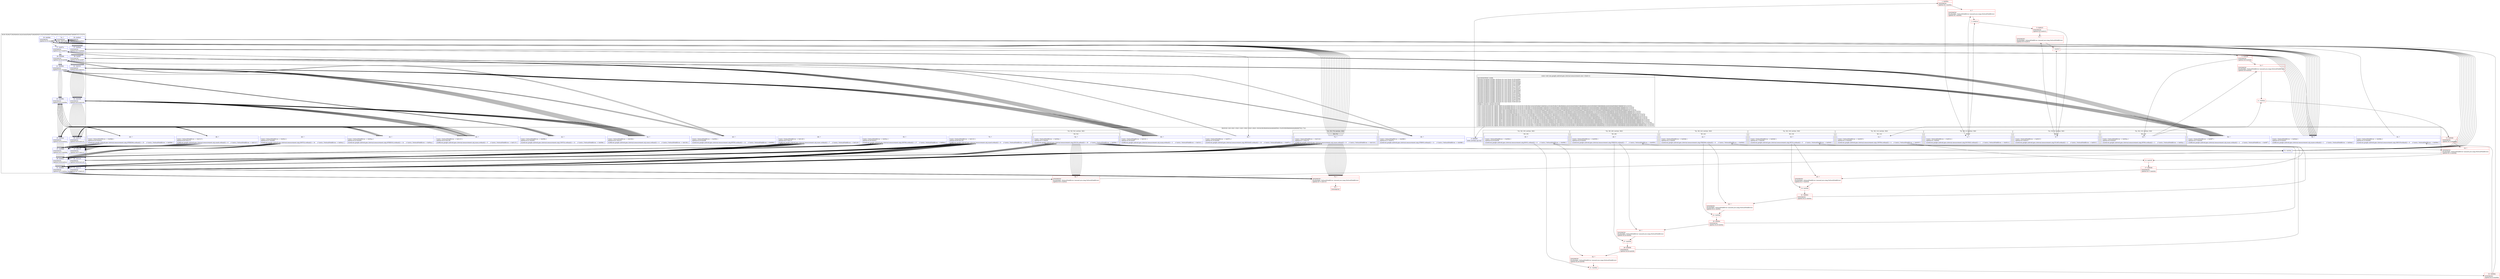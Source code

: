 digraph "CFG forcom.google.android.gms.internal.measurement.zzer.\<clinit\>()V" {
subgraph cluster_Region_1111972406 {
label = "R(29:0|(1:2)|(1:6)|(1:10)|(1:14)|(1:18)|(1:22)|(1:26)|(1:30)|34|36|38|40|42|44|46|48|50|(1:52)|53|56|58|60|62|64|66|68|70|(1:72))";
node [shape=record,color=blue];
Node_0 [shape=record,label="{0\:\ 0x0000|MTH_ENTER_BLOCK\l}"];
subgraph cluster_TryCatchRegion_1463637277 {
label = "Try: R(1:2) catches: R(0)";
node [shape=record,color=blue];
subgraph cluster_Region_1057132844 {
label = "R(1:2)";
node [shape=record,color=blue];
Node_2 [shape=record,label="{2\:\ ?|Catch:\{ NoSuchFieldError \-\> 0x0014 \}\lSplitter:B:1:0x000a\l|zzaee[com.google.android.gms.internal.measurement.zzig.DOUBLE.ordinal()] = 1     \/\/ Catch:\{ NoSuchFieldError \-\> 0x0014 \}\l}"];
}
subgraph cluster_Region_1600943479 {
label = "R(0) | ExcHandler: NoSuchFieldError (unused java.lang.NoSuchFieldError)\l";
node [shape=record,color=blue];
}
}
subgraph cluster_TryCatchRegion_654447174 {
label = "Try: R(1:6) catches: R(0)";
node [shape=record,color=blue];
subgraph cluster_Region_447364614 {
label = "R(1:6)";
node [shape=record,color=blue];
Node_6 [shape=record,label="{6\:\ ?|Catch:\{ NoSuchFieldError \-\> 0x001f \}\lSplitter:B:5:0x0015\l|zzaee[com.google.android.gms.internal.measurement.zzig.FLOAT.ordinal()] = 2     \/\/ Catch:\{ NoSuchFieldError \-\> 0x001f \}\l}"];
}
subgraph cluster_Region_831145870 {
label = "R(0) | ExcHandler: NoSuchFieldError (unused java.lang.NoSuchFieldError)\l";
node [shape=record,color=blue];
}
}
subgraph cluster_TryCatchRegion_233921285 {
label = "Try: R(1:10) catches: R(0)";
node [shape=record,color=blue];
subgraph cluster_Region_978774239 {
label = "R(1:10)";
node [shape=record,color=blue];
Node_10 [shape=record,label="{10\:\ ?|Catch:\{ NoSuchFieldError \-\> 0x002a \}\lSplitter:B:9:0x0020\l|zzaee[com.google.android.gms.internal.measurement.zzig.INT64.ordinal()] = 3     \/\/ Catch:\{ NoSuchFieldError \-\> 0x002a \}\l}"];
}
subgraph cluster_Region_1900526493 {
label = "R(0) | ExcHandler: NoSuchFieldError (unused java.lang.NoSuchFieldError)\l";
node [shape=record,color=blue];
}
}
subgraph cluster_TryCatchRegion_303182860 {
label = "Try: R(1:14) catches: R(0)";
node [shape=record,color=blue];
subgraph cluster_Region_364674104 {
label = "R(1:14)";
node [shape=record,color=blue];
Node_14 [shape=record,label="{14\:\ ?|Catch:\{ NoSuchFieldError \-\> 0x0035 \}\lSplitter:B:13:0x002b\l|zzaee[com.google.android.gms.internal.measurement.zzig.UINT64.ordinal()] = 4     \/\/ Catch:\{ NoSuchFieldError \-\> 0x0035 \}\l}"];
}
subgraph cluster_Region_404848192 {
label = "R(0) | ExcHandler: NoSuchFieldError (unused java.lang.NoSuchFieldError)\l";
node [shape=record,color=blue];
}
}
subgraph cluster_TryCatchRegion_1425450378 {
label = "Try: R(1:18) catches: R(0)";
node [shape=record,color=blue];
subgraph cluster_Region_1464293708 {
label = "R(1:18)";
node [shape=record,color=blue];
Node_18 [shape=record,label="{18\:\ ?|Catch:\{ NoSuchFieldError \-\> 0x0040 \}\lSplitter:B:17:0x0036\l|zzaee[com.google.android.gms.internal.measurement.zzig.INT32.ordinal()] = 5     \/\/ Catch:\{ NoSuchFieldError \-\> 0x0040 \}\l}"];
}
subgraph cluster_Region_569156128 {
label = "R(0) | ExcHandler: NoSuchFieldError (unused java.lang.NoSuchFieldError)\l";
node [shape=record,color=blue];
}
}
subgraph cluster_TryCatchRegion_850135843 {
label = "Try: R(1:22) catches: R(0)";
node [shape=record,color=blue];
subgraph cluster_Region_1394029065 {
label = "R(1:22)";
node [shape=record,color=blue];
Node_22 [shape=record,label="{22\:\ ?|Catch:\{ NoSuchFieldError \-\> 0x004b \}\lSplitter:B:21:0x0041\l|zzaee[com.google.android.gms.internal.measurement.zzig.FIXED64.ordinal()] = 6     \/\/ Catch:\{ NoSuchFieldError \-\> 0x004b \}\l}"];
}
subgraph cluster_Region_1048026142 {
label = "R(0) | ExcHandler: NoSuchFieldError (unused java.lang.NoSuchFieldError)\l";
node [shape=record,color=blue];
}
}
subgraph cluster_TryCatchRegion_2060371026 {
label = "Try: R(1:26) catches: R(0)";
node [shape=record,color=blue];
subgraph cluster_Region_686370107 {
label = "R(1:26)";
node [shape=record,color=blue];
Node_26 [shape=record,label="{26\:\ ?|Catch:\{ NoSuchFieldError \-\> 0x0056 \}\lSplitter:B:25:0x004c\l|zzaee[com.google.android.gms.internal.measurement.zzig.FIXED32.ordinal()] = 7     \/\/ Catch:\{ NoSuchFieldError \-\> 0x0056 \}\l}"];
}
subgraph cluster_Region_1107608917 {
label = "R(0) | ExcHandler: NoSuchFieldError (unused java.lang.NoSuchFieldError)\l";
node [shape=record,color=blue];
}
}
subgraph cluster_TryCatchRegion_1074865767 {
label = "Try: R(1:30) catches: R(0)";
node [shape=record,color=blue];
subgraph cluster_Region_1290901091 {
label = "R(1:30)";
node [shape=record,color=blue];
Node_30 [shape=record,label="{30\:\ ?|Catch:\{ NoSuchFieldError \-\> 0x0062 \}\lSplitter:B:29:0x0058\l|zzaee[com.google.android.gms.internal.measurement.zzig.BOOL.ordinal()] = 8     \/\/ Catch:\{ NoSuchFieldError \-\> 0x0062 \}\l}"];
}
subgraph cluster_Region_764471859 {
label = "R(0) | ExcHandler: NoSuchFieldError (unused java.lang.NoSuchFieldError)\l";
node [shape=record,color=blue];
}
}
Node_34 [shape=record,label="{34\:\ ?|Catch:\{ NoSuchFieldError \-\> 0x006e \}\lSplitter:B:33:0x0064\l|zzaee[com.google.android.gms.internal.measurement.zzig.GROUP.ordinal()] = 9     \/\/ Catch:\{ NoSuchFieldError \-\> 0x006e \}\l}"];
Node_36 [shape=record,label="{36\:\ ?|Catch:\{ NoSuchFieldError \-\> 0x007a \}\lSplitter:B:35:0x006e\l|zzaee[com.google.android.gms.internal.measurement.zzig.MESSAGE.ordinal()] = 10     \/\/ Catch:\{ NoSuchFieldError \-\> 0x007a \}\l}"];
Node_38 [shape=record,label="{38\:\ ?|Catch:\{ NoSuchFieldError \-\> 0x0086 \}\lSplitter:B:37:0x007a\l|zzaee[com.google.android.gms.internal.measurement.zzig.STRING.ordinal()] = 11     \/\/ Catch:\{ NoSuchFieldError \-\> 0x0086 \}\l}"];
Node_40 [shape=record,label="{40\:\ ?|Catch:\{ NoSuchFieldError \-\> 0x0092 \}\lSplitter:B:39:0x0086\l|zzaee[com.google.android.gms.internal.measurement.zzig.BYTES.ordinal()] = 12     \/\/ Catch:\{ NoSuchFieldError \-\> 0x0092 \}\l}"];
Node_42 [shape=record,label="{42\:\ ?|Catch:\{ NoSuchFieldError \-\> 0x009e \}\lSplitter:B:41:0x0092\l|zzaee[com.google.android.gms.internal.measurement.zzig.UINT32.ordinal()] = 13     \/\/ Catch:\{ NoSuchFieldError \-\> 0x009e \}\l}"];
Node_44 [shape=record,label="{44\:\ ?|Catch:\{ NoSuchFieldError \-\> 0x00aa \}\lSplitter:B:43:0x009e\l|zzaee[com.google.android.gms.internal.measurement.zzig.SFIXED32.ordinal()] = 14     \/\/ Catch:\{ NoSuchFieldError \-\> 0x00aa \}\l}"];
Node_46 [shape=record,label="{46\:\ ?|Catch:\{ NoSuchFieldError \-\> 0x00b6 \}\lSplitter:B:45:0x00aa\l|zzaee[com.google.android.gms.internal.measurement.zzig.SFIXED64.ordinal()] = 15     \/\/ Catch:\{ NoSuchFieldError \-\> 0x00b6 \}\l}"];
Node_48 [shape=record,label="{48\:\ ?|Catch:\{ NoSuchFieldError \-\> 0x00c2 \}\lSplitter:B:47:0x00b6\l|zzaee[com.google.android.gms.internal.measurement.zzig.SINT32.ordinal()] = 16     \/\/ Catch:\{ NoSuchFieldError \-\> 0x00c2 \}\l}"];
Node_50 [shape=record,label="{50\:\ ?|Catch:\{ NoSuchFieldError \-\> 0x00ce \}\lSplitter:B:49:0x00c2\l|zzaee[com.google.android.gms.internal.measurement.zzig.SINT64.ordinal()] = 17     \/\/ Catch:\{ NoSuchFieldError \-\> 0x00ce \}\l}"];
subgraph cluster_TryCatchRegion_1230683321 {
label = "Try: R(1:52) catches: R(0)";
node [shape=record,color=blue];
subgraph cluster_Region_11635179 {
label = "R(1:52)";
node [shape=record,color=blue];
Node_52 [shape=record,label="{52\:\ ?|Catch:\{ NoSuchFieldError \-\> 0x00da \}\lSplitter:B:51:0x00ce\l|zzaee[com.google.android.gms.internal.measurement.zzig.ENUM.ordinal()] = 18     \/\/ Catch:\{ NoSuchFieldError \-\> 0x00da \}\l}"];
}
subgraph cluster_Region_1077105936 {
label = "R(0) | ExcHandler: NoSuchFieldError (unused java.lang.NoSuchFieldError)\l";
node [shape=record,color=blue];
}
}
Node_53 [shape=record,label="{53\:\ 0x00da}"];
Node_56 [shape=record,label="{56\:\ ?|Catch:\{ NoSuchFieldError \-\> 0x00ed \}\lSplitter:B:55:0x00e3\l|zzafd[com.google.android.gms.internal.measurement.zzij.zzanw.ordinal()] = 1     \/\/ Catch:\{ NoSuchFieldError \-\> 0x00ed \}\l}"];
Node_58 [shape=record,label="{58\:\ ?|Catch:\{ NoSuchFieldError \-\> 0x00f7 \}\lSplitter:B:57:0x00ed\l|zzafd[com.google.android.gms.internal.measurement.zzij.zzanx.ordinal()] = 2     \/\/ Catch:\{ NoSuchFieldError \-\> 0x00f7 \}\l}"];
Node_60 [shape=record,label="{60\:\ ?|Catch:\{ NoSuchFieldError \-\> 0x0101 \}\lSplitter:B:59:0x00f7\l|zzafd[com.google.android.gms.internal.measurement.zzij.zzany.ordinal()] = 3     \/\/ Catch:\{ NoSuchFieldError \-\> 0x0101 \}\l}"];
Node_62 [shape=record,label="{62\:\ ?|Catch:\{ NoSuchFieldError \-\> 0x010b \}\lSplitter:B:61:0x0101\l|zzafd[com.google.android.gms.internal.measurement.zzij.zzanz.ordinal()] = 4     \/\/ Catch:\{ NoSuchFieldError \-\> 0x010b \}\l}"];
Node_64 [shape=record,label="{64\:\ ?|Catch:\{ NoSuchFieldError \-\> 0x0115 \}\lSplitter:B:63:0x010b\l|zzafd[com.google.android.gms.internal.measurement.zzij.zzaoa.ordinal()] = 5     \/\/ Catch:\{ NoSuchFieldError \-\> 0x0115 \}\l}"];
Node_66 [shape=record,label="{66\:\ ?|Catch:\{ NoSuchFieldError \-\> 0x011f \}\lSplitter:B:65:0x0115\l|zzafd[com.google.android.gms.internal.measurement.zzij.zzaob.ordinal()] = 6     \/\/ Catch:\{ NoSuchFieldError \-\> 0x011f \}\l}"];
Node_68 [shape=record,label="{68\:\ ?|Catch:\{ NoSuchFieldError \-\> 0x0129 \}\lSplitter:B:67:0x011f\l|zzafd[com.google.android.gms.internal.measurement.zzij.zzaoc.ordinal()] = 7     \/\/ Catch:\{ NoSuchFieldError \-\> 0x0129 \}\l}"];
Node_70 [shape=record,label="{70\:\ ?|Catch:\{ NoSuchFieldError \-\> 0x0133 \}\lSplitter:B:69:0x0129\l|zzafd[com.google.android.gms.internal.measurement.zzij.zzaod.ordinal()] = 8     \/\/ Catch:\{ NoSuchFieldError \-\> 0x0133 \}\l}"];
subgraph cluster_TryCatchRegion_1792601687 {
label = "Try: R(1:72) catches: R(0)";
node [shape=record,color=blue];
subgraph cluster_Region_1996171457 {
label = "R(1:72)";
node [shape=record,color=blue];
Node_72 [shape=record,label="{72\:\ ?|Catch:\{ NoSuchFieldError \-\> 0x013d \}\lSplitter:B:71:0x0133\l|zzafd[com.google.android.gms.internal.measurement.zzij.zzaoe.ordinal()] = 9     \/\/ Catch:\{ NoSuchFieldError \-\> 0x013d \}\l}"];
}
subgraph cluster_Region_2047416612 {
label = "R(0) | ExcHandler: NoSuchFieldError (unused java.lang.NoSuchFieldError)\l";
node [shape=record,color=blue];
}
}
}
subgraph cluster_Region_1600943479 {
label = "R(0) | ExcHandler: NoSuchFieldError (unused java.lang.NoSuchFieldError)\l";
node [shape=record,color=blue];
}
subgraph cluster_Region_831145870 {
label = "R(0) | ExcHandler: NoSuchFieldError (unused java.lang.NoSuchFieldError)\l";
node [shape=record,color=blue];
}
subgraph cluster_Region_1900526493 {
label = "R(0) | ExcHandler: NoSuchFieldError (unused java.lang.NoSuchFieldError)\l";
node [shape=record,color=blue];
}
subgraph cluster_Region_404848192 {
label = "R(0) | ExcHandler: NoSuchFieldError (unused java.lang.NoSuchFieldError)\l";
node [shape=record,color=blue];
}
subgraph cluster_Region_569156128 {
label = "R(0) | ExcHandler: NoSuchFieldError (unused java.lang.NoSuchFieldError)\l";
node [shape=record,color=blue];
}
subgraph cluster_Region_1048026142 {
label = "R(0) | ExcHandler: NoSuchFieldError (unused java.lang.NoSuchFieldError)\l";
node [shape=record,color=blue];
}
subgraph cluster_Region_1107608917 {
label = "R(0) | ExcHandler: NoSuchFieldError (unused java.lang.NoSuchFieldError)\l";
node [shape=record,color=blue];
}
subgraph cluster_Region_764471859 {
label = "R(0) | ExcHandler: NoSuchFieldError (unused java.lang.NoSuchFieldError)\l";
node [shape=record,color=blue];
}
subgraph cluster_Region_541608096 {
label = "R(38:35|36|37|38|39|40|41|42|43|44|45|46|47|48|49|50|51|52|53|55|56|57|58|59|60|61|62|63|64|65|66|67|68|69|70|71|72|74)";
node [shape=record,color=blue];
Node_35 [shape=record,label="{35\:\ 0x006e|SYNTHETIC\lSplitter:B:35:0x006e\l}"];
Node_36 [shape=record,label="{36\:\ ?|Catch:\{ NoSuchFieldError \-\> 0x007a \}\lSplitter:B:35:0x006e\l|zzaee[com.google.android.gms.internal.measurement.zzig.MESSAGE.ordinal()] = 10     \/\/ Catch:\{ NoSuchFieldError \-\> 0x007a \}\l}"];
Node_37 [shape=record,label="{37\:\ 0x007a|SYNTHETIC\lSplitter:B:37:0x007a\l}"];
Node_38 [shape=record,label="{38\:\ ?|Catch:\{ NoSuchFieldError \-\> 0x0086 \}\lSplitter:B:37:0x007a\l|zzaee[com.google.android.gms.internal.measurement.zzig.STRING.ordinal()] = 11     \/\/ Catch:\{ NoSuchFieldError \-\> 0x0086 \}\l}"];
Node_39 [shape=record,label="{39\:\ 0x0086|SYNTHETIC\lSplitter:B:39:0x0086\l}"];
Node_40 [shape=record,label="{40\:\ ?|Catch:\{ NoSuchFieldError \-\> 0x0092 \}\lSplitter:B:39:0x0086\l|zzaee[com.google.android.gms.internal.measurement.zzig.BYTES.ordinal()] = 12     \/\/ Catch:\{ NoSuchFieldError \-\> 0x0092 \}\l}"];
Node_41 [shape=record,label="{41\:\ 0x0092|SYNTHETIC\lSplitter:B:41:0x0092\l}"];
Node_42 [shape=record,label="{42\:\ ?|Catch:\{ NoSuchFieldError \-\> 0x009e \}\lSplitter:B:41:0x0092\l|zzaee[com.google.android.gms.internal.measurement.zzig.UINT32.ordinal()] = 13     \/\/ Catch:\{ NoSuchFieldError \-\> 0x009e \}\l}"];
Node_43 [shape=record,label="{43\:\ 0x009e|SYNTHETIC\lSplitter:B:43:0x009e\l}"];
Node_44 [shape=record,label="{44\:\ ?|Catch:\{ NoSuchFieldError \-\> 0x00aa \}\lSplitter:B:43:0x009e\l|zzaee[com.google.android.gms.internal.measurement.zzig.SFIXED32.ordinal()] = 14     \/\/ Catch:\{ NoSuchFieldError \-\> 0x00aa \}\l}"];
Node_45 [shape=record,label="{45\:\ 0x00aa|SYNTHETIC\lSplitter:B:45:0x00aa\l}"];
Node_46 [shape=record,label="{46\:\ ?|Catch:\{ NoSuchFieldError \-\> 0x00b6 \}\lSplitter:B:45:0x00aa\l|zzaee[com.google.android.gms.internal.measurement.zzig.SFIXED64.ordinal()] = 15     \/\/ Catch:\{ NoSuchFieldError \-\> 0x00b6 \}\l}"];
Node_47 [shape=record,label="{47\:\ 0x00b6|SYNTHETIC\lSplitter:B:47:0x00b6\l}"];
Node_48 [shape=record,label="{48\:\ ?|Catch:\{ NoSuchFieldError \-\> 0x00c2 \}\lSplitter:B:47:0x00b6\l|zzaee[com.google.android.gms.internal.measurement.zzig.SINT32.ordinal()] = 16     \/\/ Catch:\{ NoSuchFieldError \-\> 0x00c2 \}\l}"];
Node_49 [shape=record,label="{49\:\ 0x00c2|SYNTHETIC\lSplitter:B:49:0x00c2\l}"];
Node_50 [shape=record,label="{50\:\ ?|Catch:\{ NoSuchFieldError \-\> 0x00ce \}\lSplitter:B:49:0x00c2\l|zzaee[com.google.android.gms.internal.measurement.zzig.SINT64.ordinal()] = 17     \/\/ Catch:\{ NoSuchFieldError \-\> 0x00ce \}\l}"];
Node_51 [shape=record,label="{51\:\ 0x00ce|SYNTHETIC\lSplitter:B:51:0x00ce\l}"];
Node_52 [shape=record,label="{52\:\ ?|Catch:\{ NoSuchFieldError \-\> 0x00da \}\lSplitter:B:51:0x00ce\l|zzaee[com.google.android.gms.internal.measurement.zzig.ENUM.ordinal()] = 18     \/\/ Catch:\{ NoSuchFieldError \-\> 0x00da \}\l}"];
Node_53 [shape=record,label="{53\:\ 0x00da}"];
Node_55 [shape=record,label="{55\:\ 0x00e3|SYNTHETIC\lSplitter:B:55:0x00e3\l}"];
Node_56 [shape=record,label="{56\:\ ?|Catch:\{ NoSuchFieldError \-\> 0x00ed \}\lSplitter:B:55:0x00e3\l|zzafd[com.google.android.gms.internal.measurement.zzij.zzanw.ordinal()] = 1     \/\/ Catch:\{ NoSuchFieldError \-\> 0x00ed \}\l}"];
Node_57 [shape=record,label="{57\:\ 0x00ed|SYNTHETIC\lSplitter:B:57:0x00ed\l}"];
Node_58 [shape=record,label="{58\:\ ?|Catch:\{ NoSuchFieldError \-\> 0x00f7 \}\lSplitter:B:57:0x00ed\l|zzafd[com.google.android.gms.internal.measurement.zzij.zzanx.ordinal()] = 2     \/\/ Catch:\{ NoSuchFieldError \-\> 0x00f7 \}\l}"];
Node_59 [shape=record,label="{59\:\ 0x00f7|SYNTHETIC\lSplitter:B:59:0x00f7\l}"];
Node_60 [shape=record,label="{60\:\ ?|Catch:\{ NoSuchFieldError \-\> 0x0101 \}\lSplitter:B:59:0x00f7\l|zzafd[com.google.android.gms.internal.measurement.zzij.zzany.ordinal()] = 3     \/\/ Catch:\{ NoSuchFieldError \-\> 0x0101 \}\l}"];
Node_61 [shape=record,label="{61\:\ 0x0101|SYNTHETIC\lSplitter:B:61:0x0101\l}"];
Node_62 [shape=record,label="{62\:\ ?|Catch:\{ NoSuchFieldError \-\> 0x010b \}\lSplitter:B:61:0x0101\l|zzafd[com.google.android.gms.internal.measurement.zzij.zzanz.ordinal()] = 4     \/\/ Catch:\{ NoSuchFieldError \-\> 0x010b \}\l}"];
Node_63 [shape=record,label="{63\:\ 0x010b|SYNTHETIC\lSplitter:B:63:0x010b\l}"];
Node_64 [shape=record,label="{64\:\ ?|Catch:\{ NoSuchFieldError \-\> 0x0115 \}\lSplitter:B:63:0x010b\l|zzafd[com.google.android.gms.internal.measurement.zzij.zzaoa.ordinal()] = 5     \/\/ Catch:\{ NoSuchFieldError \-\> 0x0115 \}\l}"];
Node_65 [shape=record,label="{65\:\ 0x0115|SYNTHETIC\lSplitter:B:65:0x0115\l}"];
Node_66 [shape=record,label="{66\:\ ?|Catch:\{ NoSuchFieldError \-\> 0x011f \}\lSplitter:B:65:0x0115\l|zzafd[com.google.android.gms.internal.measurement.zzij.zzaob.ordinal()] = 6     \/\/ Catch:\{ NoSuchFieldError \-\> 0x011f \}\l}"];
Node_67 [shape=record,label="{67\:\ 0x011f|SYNTHETIC\lSplitter:B:67:0x011f\l}"];
Node_68 [shape=record,label="{68\:\ ?|Catch:\{ NoSuchFieldError \-\> 0x0129 \}\lSplitter:B:67:0x011f\l|zzafd[com.google.android.gms.internal.measurement.zzij.zzaoc.ordinal()] = 7     \/\/ Catch:\{ NoSuchFieldError \-\> 0x0129 \}\l}"];
Node_69 [shape=record,label="{69\:\ 0x0129|SYNTHETIC\lSplitter:B:69:0x0129\l}"];
Node_70 [shape=record,label="{70\:\ ?|Catch:\{ NoSuchFieldError \-\> 0x0133 \}\lSplitter:B:69:0x0129\l|zzafd[com.google.android.gms.internal.measurement.zzij.zzaod.ordinal()] = 8     \/\/ Catch:\{ NoSuchFieldError \-\> 0x0133 \}\l}"];
Node_71 [shape=record,label="{71\:\ 0x0133|SYNTHETIC\lSplitter:B:71:0x0133\l}"];
Node_72 [shape=record,label="{72\:\ ?|Catch:\{ NoSuchFieldError \-\> 0x013d \}\lSplitter:B:71:0x0133\l|zzafd[com.google.android.gms.internal.measurement.zzij.zzaoe.ordinal()] = 9     \/\/ Catch:\{ NoSuchFieldError \-\> 0x013d \}\l}"];
Node_74 [shape=record,label="{74\:\ ?|SYNTHETIC\lORIG_RETURN\l}"];
}
subgraph cluster_Region_223326376 {
label = "R(36:37|38|39|40|41|42|43|44|45|46|47|48|49|50|51|52|53|55|56|57|58|59|60|61|62|63|64|65|66|67|68|69|70|71|72|74)";
node [shape=record,color=blue];
Node_37 [shape=record,label="{37\:\ 0x007a|SYNTHETIC\lSplitter:B:37:0x007a\l}"];
Node_38 [shape=record,label="{38\:\ ?|Catch:\{ NoSuchFieldError \-\> 0x0086 \}\lSplitter:B:37:0x007a\l|zzaee[com.google.android.gms.internal.measurement.zzig.STRING.ordinal()] = 11     \/\/ Catch:\{ NoSuchFieldError \-\> 0x0086 \}\l}"];
Node_39 [shape=record,label="{39\:\ 0x0086|SYNTHETIC\lSplitter:B:39:0x0086\l}"];
Node_40 [shape=record,label="{40\:\ ?|Catch:\{ NoSuchFieldError \-\> 0x0092 \}\lSplitter:B:39:0x0086\l|zzaee[com.google.android.gms.internal.measurement.zzig.BYTES.ordinal()] = 12     \/\/ Catch:\{ NoSuchFieldError \-\> 0x0092 \}\l}"];
Node_41 [shape=record,label="{41\:\ 0x0092|SYNTHETIC\lSplitter:B:41:0x0092\l}"];
Node_42 [shape=record,label="{42\:\ ?|Catch:\{ NoSuchFieldError \-\> 0x009e \}\lSplitter:B:41:0x0092\l|zzaee[com.google.android.gms.internal.measurement.zzig.UINT32.ordinal()] = 13     \/\/ Catch:\{ NoSuchFieldError \-\> 0x009e \}\l}"];
Node_43 [shape=record,label="{43\:\ 0x009e|SYNTHETIC\lSplitter:B:43:0x009e\l}"];
Node_44 [shape=record,label="{44\:\ ?|Catch:\{ NoSuchFieldError \-\> 0x00aa \}\lSplitter:B:43:0x009e\l|zzaee[com.google.android.gms.internal.measurement.zzig.SFIXED32.ordinal()] = 14     \/\/ Catch:\{ NoSuchFieldError \-\> 0x00aa \}\l}"];
Node_45 [shape=record,label="{45\:\ 0x00aa|SYNTHETIC\lSplitter:B:45:0x00aa\l}"];
Node_46 [shape=record,label="{46\:\ ?|Catch:\{ NoSuchFieldError \-\> 0x00b6 \}\lSplitter:B:45:0x00aa\l|zzaee[com.google.android.gms.internal.measurement.zzig.SFIXED64.ordinal()] = 15     \/\/ Catch:\{ NoSuchFieldError \-\> 0x00b6 \}\l}"];
Node_47 [shape=record,label="{47\:\ 0x00b6|SYNTHETIC\lSplitter:B:47:0x00b6\l}"];
Node_48 [shape=record,label="{48\:\ ?|Catch:\{ NoSuchFieldError \-\> 0x00c2 \}\lSplitter:B:47:0x00b6\l|zzaee[com.google.android.gms.internal.measurement.zzig.SINT32.ordinal()] = 16     \/\/ Catch:\{ NoSuchFieldError \-\> 0x00c2 \}\l}"];
Node_49 [shape=record,label="{49\:\ 0x00c2|SYNTHETIC\lSplitter:B:49:0x00c2\l}"];
Node_50 [shape=record,label="{50\:\ ?|Catch:\{ NoSuchFieldError \-\> 0x00ce \}\lSplitter:B:49:0x00c2\l|zzaee[com.google.android.gms.internal.measurement.zzig.SINT64.ordinal()] = 17     \/\/ Catch:\{ NoSuchFieldError \-\> 0x00ce \}\l}"];
Node_51 [shape=record,label="{51\:\ 0x00ce|SYNTHETIC\lSplitter:B:51:0x00ce\l}"];
Node_52 [shape=record,label="{52\:\ ?|Catch:\{ NoSuchFieldError \-\> 0x00da \}\lSplitter:B:51:0x00ce\l|zzaee[com.google.android.gms.internal.measurement.zzig.ENUM.ordinal()] = 18     \/\/ Catch:\{ NoSuchFieldError \-\> 0x00da \}\l}"];
Node_53 [shape=record,label="{53\:\ 0x00da}"];
Node_55 [shape=record,label="{55\:\ 0x00e3|SYNTHETIC\lSplitter:B:55:0x00e3\l}"];
Node_56 [shape=record,label="{56\:\ ?|Catch:\{ NoSuchFieldError \-\> 0x00ed \}\lSplitter:B:55:0x00e3\l|zzafd[com.google.android.gms.internal.measurement.zzij.zzanw.ordinal()] = 1     \/\/ Catch:\{ NoSuchFieldError \-\> 0x00ed \}\l}"];
Node_57 [shape=record,label="{57\:\ 0x00ed|SYNTHETIC\lSplitter:B:57:0x00ed\l}"];
Node_58 [shape=record,label="{58\:\ ?|Catch:\{ NoSuchFieldError \-\> 0x00f7 \}\lSplitter:B:57:0x00ed\l|zzafd[com.google.android.gms.internal.measurement.zzij.zzanx.ordinal()] = 2     \/\/ Catch:\{ NoSuchFieldError \-\> 0x00f7 \}\l}"];
Node_59 [shape=record,label="{59\:\ 0x00f7|SYNTHETIC\lSplitter:B:59:0x00f7\l}"];
Node_60 [shape=record,label="{60\:\ ?|Catch:\{ NoSuchFieldError \-\> 0x0101 \}\lSplitter:B:59:0x00f7\l|zzafd[com.google.android.gms.internal.measurement.zzij.zzany.ordinal()] = 3     \/\/ Catch:\{ NoSuchFieldError \-\> 0x0101 \}\l}"];
Node_61 [shape=record,label="{61\:\ 0x0101|SYNTHETIC\lSplitter:B:61:0x0101\l}"];
Node_62 [shape=record,label="{62\:\ ?|Catch:\{ NoSuchFieldError \-\> 0x010b \}\lSplitter:B:61:0x0101\l|zzafd[com.google.android.gms.internal.measurement.zzij.zzanz.ordinal()] = 4     \/\/ Catch:\{ NoSuchFieldError \-\> 0x010b \}\l}"];
Node_63 [shape=record,label="{63\:\ 0x010b|SYNTHETIC\lSplitter:B:63:0x010b\l}"];
Node_64 [shape=record,label="{64\:\ ?|Catch:\{ NoSuchFieldError \-\> 0x0115 \}\lSplitter:B:63:0x010b\l|zzafd[com.google.android.gms.internal.measurement.zzij.zzaoa.ordinal()] = 5     \/\/ Catch:\{ NoSuchFieldError \-\> 0x0115 \}\l}"];
Node_65 [shape=record,label="{65\:\ 0x0115|SYNTHETIC\lSplitter:B:65:0x0115\l}"];
Node_66 [shape=record,label="{66\:\ ?|Catch:\{ NoSuchFieldError \-\> 0x011f \}\lSplitter:B:65:0x0115\l|zzafd[com.google.android.gms.internal.measurement.zzij.zzaob.ordinal()] = 6     \/\/ Catch:\{ NoSuchFieldError \-\> 0x011f \}\l}"];
Node_67 [shape=record,label="{67\:\ 0x011f|SYNTHETIC\lSplitter:B:67:0x011f\l}"];
Node_68 [shape=record,label="{68\:\ ?|Catch:\{ NoSuchFieldError \-\> 0x0129 \}\lSplitter:B:67:0x011f\l|zzafd[com.google.android.gms.internal.measurement.zzij.zzaoc.ordinal()] = 7     \/\/ Catch:\{ NoSuchFieldError \-\> 0x0129 \}\l}"];
Node_69 [shape=record,label="{69\:\ 0x0129|SYNTHETIC\lSplitter:B:69:0x0129\l}"];
Node_70 [shape=record,label="{70\:\ ?|Catch:\{ NoSuchFieldError \-\> 0x0133 \}\lSplitter:B:69:0x0129\l|zzafd[com.google.android.gms.internal.measurement.zzij.zzaod.ordinal()] = 8     \/\/ Catch:\{ NoSuchFieldError \-\> 0x0133 \}\l}"];
Node_71 [shape=record,label="{71\:\ 0x0133|SYNTHETIC\lSplitter:B:71:0x0133\l}"];
Node_72 [shape=record,label="{72\:\ ?|Catch:\{ NoSuchFieldError \-\> 0x013d \}\lSplitter:B:71:0x0133\l|zzafd[com.google.android.gms.internal.measurement.zzij.zzaoe.ordinal()] = 9     \/\/ Catch:\{ NoSuchFieldError \-\> 0x013d \}\l}"];
Node_74 [shape=record,label="{74\:\ ?|SYNTHETIC\lORIG_RETURN\l}"];
}
subgraph cluster_Region_584924384 {
label = "R(34:39|40|41|42|43|44|45|46|47|48|49|50|51|52|53|55|56|57|58|59|60|61|62|63|64|65|66|67|68|69|70|71|72|74)";
node [shape=record,color=blue];
Node_39 [shape=record,label="{39\:\ 0x0086|SYNTHETIC\lSplitter:B:39:0x0086\l}"];
Node_40 [shape=record,label="{40\:\ ?|Catch:\{ NoSuchFieldError \-\> 0x0092 \}\lSplitter:B:39:0x0086\l|zzaee[com.google.android.gms.internal.measurement.zzig.BYTES.ordinal()] = 12     \/\/ Catch:\{ NoSuchFieldError \-\> 0x0092 \}\l}"];
Node_41 [shape=record,label="{41\:\ 0x0092|SYNTHETIC\lSplitter:B:41:0x0092\l}"];
Node_42 [shape=record,label="{42\:\ ?|Catch:\{ NoSuchFieldError \-\> 0x009e \}\lSplitter:B:41:0x0092\l|zzaee[com.google.android.gms.internal.measurement.zzig.UINT32.ordinal()] = 13     \/\/ Catch:\{ NoSuchFieldError \-\> 0x009e \}\l}"];
Node_43 [shape=record,label="{43\:\ 0x009e|SYNTHETIC\lSplitter:B:43:0x009e\l}"];
Node_44 [shape=record,label="{44\:\ ?|Catch:\{ NoSuchFieldError \-\> 0x00aa \}\lSplitter:B:43:0x009e\l|zzaee[com.google.android.gms.internal.measurement.zzig.SFIXED32.ordinal()] = 14     \/\/ Catch:\{ NoSuchFieldError \-\> 0x00aa \}\l}"];
Node_45 [shape=record,label="{45\:\ 0x00aa|SYNTHETIC\lSplitter:B:45:0x00aa\l}"];
Node_46 [shape=record,label="{46\:\ ?|Catch:\{ NoSuchFieldError \-\> 0x00b6 \}\lSplitter:B:45:0x00aa\l|zzaee[com.google.android.gms.internal.measurement.zzig.SFIXED64.ordinal()] = 15     \/\/ Catch:\{ NoSuchFieldError \-\> 0x00b6 \}\l}"];
Node_47 [shape=record,label="{47\:\ 0x00b6|SYNTHETIC\lSplitter:B:47:0x00b6\l}"];
Node_48 [shape=record,label="{48\:\ ?|Catch:\{ NoSuchFieldError \-\> 0x00c2 \}\lSplitter:B:47:0x00b6\l|zzaee[com.google.android.gms.internal.measurement.zzig.SINT32.ordinal()] = 16     \/\/ Catch:\{ NoSuchFieldError \-\> 0x00c2 \}\l}"];
Node_49 [shape=record,label="{49\:\ 0x00c2|SYNTHETIC\lSplitter:B:49:0x00c2\l}"];
Node_50 [shape=record,label="{50\:\ ?|Catch:\{ NoSuchFieldError \-\> 0x00ce \}\lSplitter:B:49:0x00c2\l|zzaee[com.google.android.gms.internal.measurement.zzig.SINT64.ordinal()] = 17     \/\/ Catch:\{ NoSuchFieldError \-\> 0x00ce \}\l}"];
Node_51 [shape=record,label="{51\:\ 0x00ce|SYNTHETIC\lSplitter:B:51:0x00ce\l}"];
Node_52 [shape=record,label="{52\:\ ?|Catch:\{ NoSuchFieldError \-\> 0x00da \}\lSplitter:B:51:0x00ce\l|zzaee[com.google.android.gms.internal.measurement.zzig.ENUM.ordinal()] = 18     \/\/ Catch:\{ NoSuchFieldError \-\> 0x00da \}\l}"];
Node_53 [shape=record,label="{53\:\ 0x00da}"];
Node_55 [shape=record,label="{55\:\ 0x00e3|SYNTHETIC\lSplitter:B:55:0x00e3\l}"];
Node_56 [shape=record,label="{56\:\ ?|Catch:\{ NoSuchFieldError \-\> 0x00ed \}\lSplitter:B:55:0x00e3\l|zzafd[com.google.android.gms.internal.measurement.zzij.zzanw.ordinal()] = 1     \/\/ Catch:\{ NoSuchFieldError \-\> 0x00ed \}\l}"];
Node_57 [shape=record,label="{57\:\ 0x00ed|SYNTHETIC\lSplitter:B:57:0x00ed\l}"];
Node_58 [shape=record,label="{58\:\ ?|Catch:\{ NoSuchFieldError \-\> 0x00f7 \}\lSplitter:B:57:0x00ed\l|zzafd[com.google.android.gms.internal.measurement.zzij.zzanx.ordinal()] = 2     \/\/ Catch:\{ NoSuchFieldError \-\> 0x00f7 \}\l}"];
Node_59 [shape=record,label="{59\:\ 0x00f7|SYNTHETIC\lSplitter:B:59:0x00f7\l}"];
Node_60 [shape=record,label="{60\:\ ?|Catch:\{ NoSuchFieldError \-\> 0x0101 \}\lSplitter:B:59:0x00f7\l|zzafd[com.google.android.gms.internal.measurement.zzij.zzany.ordinal()] = 3     \/\/ Catch:\{ NoSuchFieldError \-\> 0x0101 \}\l}"];
Node_61 [shape=record,label="{61\:\ 0x0101|SYNTHETIC\lSplitter:B:61:0x0101\l}"];
Node_62 [shape=record,label="{62\:\ ?|Catch:\{ NoSuchFieldError \-\> 0x010b \}\lSplitter:B:61:0x0101\l|zzafd[com.google.android.gms.internal.measurement.zzij.zzanz.ordinal()] = 4     \/\/ Catch:\{ NoSuchFieldError \-\> 0x010b \}\l}"];
Node_63 [shape=record,label="{63\:\ 0x010b|SYNTHETIC\lSplitter:B:63:0x010b\l}"];
Node_64 [shape=record,label="{64\:\ ?|Catch:\{ NoSuchFieldError \-\> 0x0115 \}\lSplitter:B:63:0x010b\l|zzafd[com.google.android.gms.internal.measurement.zzij.zzaoa.ordinal()] = 5     \/\/ Catch:\{ NoSuchFieldError \-\> 0x0115 \}\l}"];
Node_65 [shape=record,label="{65\:\ 0x0115|SYNTHETIC\lSplitter:B:65:0x0115\l}"];
Node_66 [shape=record,label="{66\:\ ?|Catch:\{ NoSuchFieldError \-\> 0x011f \}\lSplitter:B:65:0x0115\l|zzafd[com.google.android.gms.internal.measurement.zzij.zzaob.ordinal()] = 6     \/\/ Catch:\{ NoSuchFieldError \-\> 0x011f \}\l}"];
Node_67 [shape=record,label="{67\:\ 0x011f|SYNTHETIC\lSplitter:B:67:0x011f\l}"];
Node_68 [shape=record,label="{68\:\ ?|Catch:\{ NoSuchFieldError \-\> 0x0129 \}\lSplitter:B:67:0x011f\l|zzafd[com.google.android.gms.internal.measurement.zzij.zzaoc.ordinal()] = 7     \/\/ Catch:\{ NoSuchFieldError \-\> 0x0129 \}\l}"];
Node_69 [shape=record,label="{69\:\ 0x0129|SYNTHETIC\lSplitter:B:69:0x0129\l}"];
Node_70 [shape=record,label="{70\:\ ?|Catch:\{ NoSuchFieldError \-\> 0x0133 \}\lSplitter:B:69:0x0129\l|zzafd[com.google.android.gms.internal.measurement.zzij.zzaod.ordinal()] = 8     \/\/ Catch:\{ NoSuchFieldError \-\> 0x0133 \}\l}"];
Node_71 [shape=record,label="{71\:\ 0x0133|SYNTHETIC\lSplitter:B:71:0x0133\l}"];
Node_72 [shape=record,label="{72\:\ ?|Catch:\{ NoSuchFieldError \-\> 0x013d \}\lSplitter:B:71:0x0133\l|zzafd[com.google.android.gms.internal.measurement.zzij.zzaoe.ordinal()] = 9     \/\/ Catch:\{ NoSuchFieldError \-\> 0x013d \}\l}"];
Node_74 [shape=record,label="{74\:\ ?|SYNTHETIC\lORIG_RETURN\l}"];
}
subgraph cluster_Region_279957926 {
label = "R(32:41|42|43|44|45|46|47|48|49|50|51|52|53|55|56|57|58|59|60|61|62|63|64|65|66|67|68|69|70|71|72|74)";
node [shape=record,color=blue];
Node_41 [shape=record,label="{41\:\ 0x0092|SYNTHETIC\lSplitter:B:41:0x0092\l}"];
Node_42 [shape=record,label="{42\:\ ?|Catch:\{ NoSuchFieldError \-\> 0x009e \}\lSplitter:B:41:0x0092\l|zzaee[com.google.android.gms.internal.measurement.zzig.UINT32.ordinal()] = 13     \/\/ Catch:\{ NoSuchFieldError \-\> 0x009e \}\l}"];
Node_43 [shape=record,label="{43\:\ 0x009e|SYNTHETIC\lSplitter:B:43:0x009e\l}"];
Node_44 [shape=record,label="{44\:\ ?|Catch:\{ NoSuchFieldError \-\> 0x00aa \}\lSplitter:B:43:0x009e\l|zzaee[com.google.android.gms.internal.measurement.zzig.SFIXED32.ordinal()] = 14     \/\/ Catch:\{ NoSuchFieldError \-\> 0x00aa \}\l}"];
Node_45 [shape=record,label="{45\:\ 0x00aa|SYNTHETIC\lSplitter:B:45:0x00aa\l}"];
Node_46 [shape=record,label="{46\:\ ?|Catch:\{ NoSuchFieldError \-\> 0x00b6 \}\lSplitter:B:45:0x00aa\l|zzaee[com.google.android.gms.internal.measurement.zzig.SFIXED64.ordinal()] = 15     \/\/ Catch:\{ NoSuchFieldError \-\> 0x00b6 \}\l}"];
Node_47 [shape=record,label="{47\:\ 0x00b6|SYNTHETIC\lSplitter:B:47:0x00b6\l}"];
Node_48 [shape=record,label="{48\:\ ?|Catch:\{ NoSuchFieldError \-\> 0x00c2 \}\lSplitter:B:47:0x00b6\l|zzaee[com.google.android.gms.internal.measurement.zzig.SINT32.ordinal()] = 16     \/\/ Catch:\{ NoSuchFieldError \-\> 0x00c2 \}\l}"];
Node_49 [shape=record,label="{49\:\ 0x00c2|SYNTHETIC\lSplitter:B:49:0x00c2\l}"];
Node_50 [shape=record,label="{50\:\ ?|Catch:\{ NoSuchFieldError \-\> 0x00ce \}\lSplitter:B:49:0x00c2\l|zzaee[com.google.android.gms.internal.measurement.zzig.SINT64.ordinal()] = 17     \/\/ Catch:\{ NoSuchFieldError \-\> 0x00ce \}\l}"];
Node_51 [shape=record,label="{51\:\ 0x00ce|SYNTHETIC\lSplitter:B:51:0x00ce\l}"];
Node_52 [shape=record,label="{52\:\ ?|Catch:\{ NoSuchFieldError \-\> 0x00da \}\lSplitter:B:51:0x00ce\l|zzaee[com.google.android.gms.internal.measurement.zzig.ENUM.ordinal()] = 18     \/\/ Catch:\{ NoSuchFieldError \-\> 0x00da \}\l}"];
Node_53 [shape=record,label="{53\:\ 0x00da}"];
Node_55 [shape=record,label="{55\:\ 0x00e3|SYNTHETIC\lSplitter:B:55:0x00e3\l}"];
Node_56 [shape=record,label="{56\:\ ?|Catch:\{ NoSuchFieldError \-\> 0x00ed \}\lSplitter:B:55:0x00e3\l|zzafd[com.google.android.gms.internal.measurement.zzij.zzanw.ordinal()] = 1     \/\/ Catch:\{ NoSuchFieldError \-\> 0x00ed \}\l}"];
Node_57 [shape=record,label="{57\:\ 0x00ed|SYNTHETIC\lSplitter:B:57:0x00ed\l}"];
Node_58 [shape=record,label="{58\:\ ?|Catch:\{ NoSuchFieldError \-\> 0x00f7 \}\lSplitter:B:57:0x00ed\l|zzafd[com.google.android.gms.internal.measurement.zzij.zzanx.ordinal()] = 2     \/\/ Catch:\{ NoSuchFieldError \-\> 0x00f7 \}\l}"];
Node_59 [shape=record,label="{59\:\ 0x00f7|SYNTHETIC\lSplitter:B:59:0x00f7\l}"];
Node_60 [shape=record,label="{60\:\ ?|Catch:\{ NoSuchFieldError \-\> 0x0101 \}\lSplitter:B:59:0x00f7\l|zzafd[com.google.android.gms.internal.measurement.zzij.zzany.ordinal()] = 3     \/\/ Catch:\{ NoSuchFieldError \-\> 0x0101 \}\l}"];
Node_61 [shape=record,label="{61\:\ 0x0101|SYNTHETIC\lSplitter:B:61:0x0101\l}"];
Node_62 [shape=record,label="{62\:\ ?|Catch:\{ NoSuchFieldError \-\> 0x010b \}\lSplitter:B:61:0x0101\l|zzafd[com.google.android.gms.internal.measurement.zzij.zzanz.ordinal()] = 4     \/\/ Catch:\{ NoSuchFieldError \-\> 0x010b \}\l}"];
Node_63 [shape=record,label="{63\:\ 0x010b|SYNTHETIC\lSplitter:B:63:0x010b\l}"];
Node_64 [shape=record,label="{64\:\ ?|Catch:\{ NoSuchFieldError \-\> 0x0115 \}\lSplitter:B:63:0x010b\l|zzafd[com.google.android.gms.internal.measurement.zzij.zzaoa.ordinal()] = 5     \/\/ Catch:\{ NoSuchFieldError \-\> 0x0115 \}\l}"];
Node_65 [shape=record,label="{65\:\ 0x0115|SYNTHETIC\lSplitter:B:65:0x0115\l}"];
Node_66 [shape=record,label="{66\:\ ?|Catch:\{ NoSuchFieldError \-\> 0x011f \}\lSplitter:B:65:0x0115\l|zzafd[com.google.android.gms.internal.measurement.zzij.zzaob.ordinal()] = 6     \/\/ Catch:\{ NoSuchFieldError \-\> 0x011f \}\l}"];
Node_67 [shape=record,label="{67\:\ 0x011f|SYNTHETIC\lSplitter:B:67:0x011f\l}"];
Node_68 [shape=record,label="{68\:\ ?|Catch:\{ NoSuchFieldError \-\> 0x0129 \}\lSplitter:B:67:0x011f\l|zzafd[com.google.android.gms.internal.measurement.zzij.zzaoc.ordinal()] = 7     \/\/ Catch:\{ NoSuchFieldError \-\> 0x0129 \}\l}"];
Node_69 [shape=record,label="{69\:\ 0x0129|SYNTHETIC\lSplitter:B:69:0x0129\l}"];
Node_70 [shape=record,label="{70\:\ ?|Catch:\{ NoSuchFieldError \-\> 0x0133 \}\lSplitter:B:69:0x0129\l|zzafd[com.google.android.gms.internal.measurement.zzij.zzaod.ordinal()] = 8     \/\/ Catch:\{ NoSuchFieldError \-\> 0x0133 \}\l}"];
Node_71 [shape=record,label="{71\:\ 0x0133|SYNTHETIC\lSplitter:B:71:0x0133\l}"];
Node_72 [shape=record,label="{72\:\ ?|Catch:\{ NoSuchFieldError \-\> 0x013d \}\lSplitter:B:71:0x0133\l|zzafd[com.google.android.gms.internal.measurement.zzij.zzaoe.ordinal()] = 9     \/\/ Catch:\{ NoSuchFieldError \-\> 0x013d \}\l}"];
Node_74 [shape=record,label="{74\:\ ?|SYNTHETIC\lORIG_RETURN\l}"];
}
subgraph cluster_Region_1925224027 {
label = "R(30:43|44|45|46|47|48|49|50|51|52|53|55|56|57|58|59|60|61|62|63|64|65|66|67|68|69|70|71|72|74)";
node [shape=record,color=blue];
Node_43 [shape=record,label="{43\:\ 0x009e|SYNTHETIC\lSplitter:B:43:0x009e\l}"];
Node_44 [shape=record,label="{44\:\ ?|Catch:\{ NoSuchFieldError \-\> 0x00aa \}\lSplitter:B:43:0x009e\l|zzaee[com.google.android.gms.internal.measurement.zzig.SFIXED32.ordinal()] = 14     \/\/ Catch:\{ NoSuchFieldError \-\> 0x00aa \}\l}"];
Node_45 [shape=record,label="{45\:\ 0x00aa|SYNTHETIC\lSplitter:B:45:0x00aa\l}"];
Node_46 [shape=record,label="{46\:\ ?|Catch:\{ NoSuchFieldError \-\> 0x00b6 \}\lSplitter:B:45:0x00aa\l|zzaee[com.google.android.gms.internal.measurement.zzig.SFIXED64.ordinal()] = 15     \/\/ Catch:\{ NoSuchFieldError \-\> 0x00b6 \}\l}"];
Node_47 [shape=record,label="{47\:\ 0x00b6|SYNTHETIC\lSplitter:B:47:0x00b6\l}"];
Node_48 [shape=record,label="{48\:\ ?|Catch:\{ NoSuchFieldError \-\> 0x00c2 \}\lSplitter:B:47:0x00b6\l|zzaee[com.google.android.gms.internal.measurement.zzig.SINT32.ordinal()] = 16     \/\/ Catch:\{ NoSuchFieldError \-\> 0x00c2 \}\l}"];
Node_49 [shape=record,label="{49\:\ 0x00c2|SYNTHETIC\lSplitter:B:49:0x00c2\l}"];
Node_50 [shape=record,label="{50\:\ ?|Catch:\{ NoSuchFieldError \-\> 0x00ce \}\lSplitter:B:49:0x00c2\l|zzaee[com.google.android.gms.internal.measurement.zzig.SINT64.ordinal()] = 17     \/\/ Catch:\{ NoSuchFieldError \-\> 0x00ce \}\l}"];
Node_51 [shape=record,label="{51\:\ 0x00ce|SYNTHETIC\lSplitter:B:51:0x00ce\l}"];
Node_52 [shape=record,label="{52\:\ ?|Catch:\{ NoSuchFieldError \-\> 0x00da \}\lSplitter:B:51:0x00ce\l|zzaee[com.google.android.gms.internal.measurement.zzig.ENUM.ordinal()] = 18     \/\/ Catch:\{ NoSuchFieldError \-\> 0x00da \}\l}"];
Node_53 [shape=record,label="{53\:\ 0x00da}"];
Node_55 [shape=record,label="{55\:\ 0x00e3|SYNTHETIC\lSplitter:B:55:0x00e3\l}"];
Node_56 [shape=record,label="{56\:\ ?|Catch:\{ NoSuchFieldError \-\> 0x00ed \}\lSplitter:B:55:0x00e3\l|zzafd[com.google.android.gms.internal.measurement.zzij.zzanw.ordinal()] = 1     \/\/ Catch:\{ NoSuchFieldError \-\> 0x00ed \}\l}"];
Node_57 [shape=record,label="{57\:\ 0x00ed|SYNTHETIC\lSplitter:B:57:0x00ed\l}"];
Node_58 [shape=record,label="{58\:\ ?|Catch:\{ NoSuchFieldError \-\> 0x00f7 \}\lSplitter:B:57:0x00ed\l|zzafd[com.google.android.gms.internal.measurement.zzij.zzanx.ordinal()] = 2     \/\/ Catch:\{ NoSuchFieldError \-\> 0x00f7 \}\l}"];
Node_59 [shape=record,label="{59\:\ 0x00f7|SYNTHETIC\lSplitter:B:59:0x00f7\l}"];
Node_60 [shape=record,label="{60\:\ ?|Catch:\{ NoSuchFieldError \-\> 0x0101 \}\lSplitter:B:59:0x00f7\l|zzafd[com.google.android.gms.internal.measurement.zzij.zzany.ordinal()] = 3     \/\/ Catch:\{ NoSuchFieldError \-\> 0x0101 \}\l}"];
Node_61 [shape=record,label="{61\:\ 0x0101|SYNTHETIC\lSplitter:B:61:0x0101\l}"];
Node_62 [shape=record,label="{62\:\ ?|Catch:\{ NoSuchFieldError \-\> 0x010b \}\lSplitter:B:61:0x0101\l|zzafd[com.google.android.gms.internal.measurement.zzij.zzanz.ordinal()] = 4     \/\/ Catch:\{ NoSuchFieldError \-\> 0x010b \}\l}"];
Node_63 [shape=record,label="{63\:\ 0x010b|SYNTHETIC\lSplitter:B:63:0x010b\l}"];
Node_64 [shape=record,label="{64\:\ ?|Catch:\{ NoSuchFieldError \-\> 0x0115 \}\lSplitter:B:63:0x010b\l|zzafd[com.google.android.gms.internal.measurement.zzij.zzaoa.ordinal()] = 5     \/\/ Catch:\{ NoSuchFieldError \-\> 0x0115 \}\l}"];
Node_65 [shape=record,label="{65\:\ 0x0115|SYNTHETIC\lSplitter:B:65:0x0115\l}"];
Node_66 [shape=record,label="{66\:\ ?|Catch:\{ NoSuchFieldError \-\> 0x011f \}\lSplitter:B:65:0x0115\l|zzafd[com.google.android.gms.internal.measurement.zzij.zzaob.ordinal()] = 6     \/\/ Catch:\{ NoSuchFieldError \-\> 0x011f \}\l}"];
Node_67 [shape=record,label="{67\:\ 0x011f|SYNTHETIC\lSplitter:B:67:0x011f\l}"];
Node_68 [shape=record,label="{68\:\ ?|Catch:\{ NoSuchFieldError \-\> 0x0129 \}\lSplitter:B:67:0x011f\l|zzafd[com.google.android.gms.internal.measurement.zzij.zzaoc.ordinal()] = 7     \/\/ Catch:\{ NoSuchFieldError \-\> 0x0129 \}\l}"];
Node_69 [shape=record,label="{69\:\ 0x0129|SYNTHETIC\lSplitter:B:69:0x0129\l}"];
Node_70 [shape=record,label="{70\:\ ?|Catch:\{ NoSuchFieldError \-\> 0x0133 \}\lSplitter:B:69:0x0129\l|zzafd[com.google.android.gms.internal.measurement.zzij.zzaod.ordinal()] = 8     \/\/ Catch:\{ NoSuchFieldError \-\> 0x0133 \}\l}"];
Node_71 [shape=record,label="{71\:\ 0x0133|SYNTHETIC\lSplitter:B:71:0x0133\l}"];
Node_72 [shape=record,label="{72\:\ ?|Catch:\{ NoSuchFieldError \-\> 0x013d \}\lSplitter:B:71:0x0133\l|zzafd[com.google.android.gms.internal.measurement.zzij.zzaoe.ordinal()] = 9     \/\/ Catch:\{ NoSuchFieldError \-\> 0x013d \}\l}"];
Node_74 [shape=record,label="{74\:\ ?|SYNTHETIC\lORIG_RETURN\l}"];
}
subgraph cluster_Region_49979995 {
label = "R(28:45|46|47|48|49|50|51|52|53|55|56|57|58|59|60|61|62|63|64|65|66|67|68|69|70|71|72|74)";
node [shape=record,color=blue];
Node_45 [shape=record,label="{45\:\ 0x00aa|SYNTHETIC\lSplitter:B:45:0x00aa\l}"];
Node_46 [shape=record,label="{46\:\ ?|Catch:\{ NoSuchFieldError \-\> 0x00b6 \}\lSplitter:B:45:0x00aa\l|zzaee[com.google.android.gms.internal.measurement.zzig.SFIXED64.ordinal()] = 15     \/\/ Catch:\{ NoSuchFieldError \-\> 0x00b6 \}\l}"];
Node_47 [shape=record,label="{47\:\ 0x00b6|SYNTHETIC\lSplitter:B:47:0x00b6\l}"];
Node_48 [shape=record,label="{48\:\ ?|Catch:\{ NoSuchFieldError \-\> 0x00c2 \}\lSplitter:B:47:0x00b6\l|zzaee[com.google.android.gms.internal.measurement.zzig.SINT32.ordinal()] = 16     \/\/ Catch:\{ NoSuchFieldError \-\> 0x00c2 \}\l}"];
Node_49 [shape=record,label="{49\:\ 0x00c2|SYNTHETIC\lSplitter:B:49:0x00c2\l}"];
Node_50 [shape=record,label="{50\:\ ?|Catch:\{ NoSuchFieldError \-\> 0x00ce \}\lSplitter:B:49:0x00c2\l|zzaee[com.google.android.gms.internal.measurement.zzig.SINT64.ordinal()] = 17     \/\/ Catch:\{ NoSuchFieldError \-\> 0x00ce \}\l}"];
Node_51 [shape=record,label="{51\:\ 0x00ce|SYNTHETIC\lSplitter:B:51:0x00ce\l}"];
Node_52 [shape=record,label="{52\:\ ?|Catch:\{ NoSuchFieldError \-\> 0x00da \}\lSplitter:B:51:0x00ce\l|zzaee[com.google.android.gms.internal.measurement.zzig.ENUM.ordinal()] = 18     \/\/ Catch:\{ NoSuchFieldError \-\> 0x00da \}\l}"];
Node_53 [shape=record,label="{53\:\ 0x00da}"];
Node_55 [shape=record,label="{55\:\ 0x00e3|SYNTHETIC\lSplitter:B:55:0x00e3\l}"];
Node_56 [shape=record,label="{56\:\ ?|Catch:\{ NoSuchFieldError \-\> 0x00ed \}\lSplitter:B:55:0x00e3\l|zzafd[com.google.android.gms.internal.measurement.zzij.zzanw.ordinal()] = 1     \/\/ Catch:\{ NoSuchFieldError \-\> 0x00ed \}\l}"];
Node_57 [shape=record,label="{57\:\ 0x00ed|SYNTHETIC\lSplitter:B:57:0x00ed\l}"];
Node_58 [shape=record,label="{58\:\ ?|Catch:\{ NoSuchFieldError \-\> 0x00f7 \}\lSplitter:B:57:0x00ed\l|zzafd[com.google.android.gms.internal.measurement.zzij.zzanx.ordinal()] = 2     \/\/ Catch:\{ NoSuchFieldError \-\> 0x00f7 \}\l}"];
Node_59 [shape=record,label="{59\:\ 0x00f7|SYNTHETIC\lSplitter:B:59:0x00f7\l}"];
Node_60 [shape=record,label="{60\:\ ?|Catch:\{ NoSuchFieldError \-\> 0x0101 \}\lSplitter:B:59:0x00f7\l|zzafd[com.google.android.gms.internal.measurement.zzij.zzany.ordinal()] = 3     \/\/ Catch:\{ NoSuchFieldError \-\> 0x0101 \}\l}"];
Node_61 [shape=record,label="{61\:\ 0x0101|SYNTHETIC\lSplitter:B:61:0x0101\l}"];
Node_62 [shape=record,label="{62\:\ ?|Catch:\{ NoSuchFieldError \-\> 0x010b \}\lSplitter:B:61:0x0101\l|zzafd[com.google.android.gms.internal.measurement.zzij.zzanz.ordinal()] = 4     \/\/ Catch:\{ NoSuchFieldError \-\> 0x010b \}\l}"];
Node_63 [shape=record,label="{63\:\ 0x010b|SYNTHETIC\lSplitter:B:63:0x010b\l}"];
Node_64 [shape=record,label="{64\:\ ?|Catch:\{ NoSuchFieldError \-\> 0x0115 \}\lSplitter:B:63:0x010b\l|zzafd[com.google.android.gms.internal.measurement.zzij.zzaoa.ordinal()] = 5     \/\/ Catch:\{ NoSuchFieldError \-\> 0x0115 \}\l}"];
Node_65 [shape=record,label="{65\:\ 0x0115|SYNTHETIC\lSplitter:B:65:0x0115\l}"];
Node_66 [shape=record,label="{66\:\ ?|Catch:\{ NoSuchFieldError \-\> 0x011f \}\lSplitter:B:65:0x0115\l|zzafd[com.google.android.gms.internal.measurement.zzij.zzaob.ordinal()] = 6     \/\/ Catch:\{ NoSuchFieldError \-\> 0x011f \}\l}"];
Node_67 [shape=record,label="{67\:\ 0x011f|SYNTHETIC\lSplitter:B:67:0x011f\l}"];
Node_68 [shape=record,label="{68\:\ ?|Catch:\{ NoSuchFieldError \-\> 0x0129 \}\lSplitter:B:67:0x011f\l|zzafd[com.google.android.gms.internal.measurement.zzij.zzaoc.ordinal()] = 7     \/\/ Catch:\{ NoSuchFieldError \-\> 0x0129 \}\l}"];
Node_69 [shape=record,label="{69\:\ 0x0129|SYNTHETIC\lSplitter:B:69:0x0129\l}"];
Node_70 [shape=record,label="{70\:\ ?|Catch:\{ NoSuchFieldError \-\> 0x0133 \}\lSplitter:B:69:0x0129\l|zzafd[com.google.android.gms.internal.measurement.zzij.zzaod.ordinal()] = 8     \/\/ Catch:\{ NoSuchFieldError \-\> 0x0133 \}\l}"];
Node_71 [shape=record,label="{71\:\ 0x0133|SYNTHETIC\lSplitter:B:71:0x0133\l}"];
Node_72 [shape=record,label="{72\:\ ?|Catch:\{ NoSuchFieldError \-\> 0x013d \}\lSplitter:B:71:0x0133\l|zzafd[com.google.android.gms.internal.measurement.zzij.zzaoe.ordinal()] = 9     \/\/ Catch:\{ NoSuchFieldError \-\> 0x013d \}\l}"];
Node_74 [shape=record,label="{74\:\ ?|SYNTHETIC\lORIG_RETURN\l}"];
}
subgraph cluster_Region_1233892568 {
label = "R(26:47|48|49|50|51|52|53|55|56|57|58|59|60|61|62|63|64|65|66|67|68|69|70|71|72|74)";
node [shape=record,color=blue];
Node_47 [shape=record,label="{47\:\ 0x00b6|SYNTHETIC\lSplitter:B:47:0x00b6\l}"];
Node_48 [shape=record,label="{48\:\ ?|Catch:\{ NoSuchFieldError \-\> 0x00c2 \}\lSplitter:B:47:0x00b6\l|zzaee[com.google.android.gms.internal.measurement.zzig.SINT32.ordinal()] = 16     \/\/ Catch:\{ NoSuchFieldError \-\> 0x00c2 \}\l}"];
Node_49 [shape=record,label="{49\:\ 0x00c2|SYNTHETIC\lSplitter:B:49:0x00c2\l}"];
Node_50 [shape=record,label="{50\:\ ?|Catch:\{ NoSuchFieldError \-\> 0x00ce \}\lSplitter:B:49:0x00c2\l|zzaee[com.google.android.gms.internal.measurement.zzig.SINT64.ordinal()] = 17     \/\/ Catch:\{ NoSuchFieldError \-\> 0x00ce \}\l}"];
Node_51 [shape=record,label="{51\:\ 0x00ce|SYNTHETIC\lSplitter:B:51:0x00ce\l}"];
Node_52 [shape=record,label="{52\:\ ?|Catch:\{ NoSuchFieldError \-\> 0x00da \}\lSplitter:B:51:0x00ce\l|zzaee[com.google.android.gms.internal.measurement.zzig.ENUM.ordinal()] = 18     \/\/ Catch:\{ NoSuchFieldError \-\> 0x00da \}\l}"];
Node_53 [shape=record,label="{53\:\ 0x00da}"];
Node_55 [shape=record,label="{55\:\ 0x00e3|SYNTHETIC\lSplitter:B:55:0x00e3\l}"];
Node_56 [shape=record,label="{56\:\ ?|Catch:\{ NoSuchFieldError \-\> 0x00ed \}\lSplitter:B:55:0x00e3\l|zzafd[com.google.android.gms.internal.measurement.zzij.zzanw.ordinal()] = 1     \/\/ Catch:\{ NoSuchFieldError \-\> 0x00ed \}\l}"];
Node_57 [shape=record,label="{57\:\ 0x00ed|SYNTHETIC\lSplitter:B:57:0x00ed\l}"];
Node_58 [shape=record,label="{58\:\ ?|Catch:\{ NoSuchFieldError \-\> 0x00f7 \}\lSplitter:B:57:0x00ed\l|zzafd[com.google.android.gms.internal.measurement.zzij.zzanx.ordinal()] = 2     \/\/ Catch:\{ NoSuchFieldError \-\> 0x00f7 \}\l}"];
Node_59 [shape=record,label="{59\:\ 0x00f7|SYNTHETIC\lSplitter:B:59:0x00f7\l}"];
Node_60 [shape=record,label="{60\:\ ?|Catch:\{ NoSuchFieldError \-\> 0x0101 \}\lSplitter:B:59:0x00f7\l|zzafd[com.google.android.gms.internal.measurement.zzij.zzany.ordinal()] = 3     \/\/ Catch:\{ NoSuchFieldError \-\> 0x0101 \}\l}"];
Node_61 [shape=record,label="{61\:\ 0x0101|SYNTHETIC\lSplitter:B:61:0x0101\l}"];
Node_62 [shape=record,label="{62\:\ ?|Catch:\{ NoSuchFieldError \-\> 0x010b \}\lSplitter:B:61:0x0101\l|zzafd[com.google.android.gms.internal.measurement.zzij.zzanz.ordinal()] = 4     \/\/ Catch:\{ NoSuchFieldError \-\> 0x010b \}\l}"];
Node_63 [shape=record,label="{63\:\ 0x010b|SYNTHETIC\lSplitter:B:63:0x010b\l}"];
Node_64 [shape=record,label="{64\:\ ?|Catch:\{ NoSuchFieldError \-\> 0x0115 \}\lSplitter:B:63:0x010b\l|zzafd[com.google.android.gms.internal.measurement.zzij.zzaoa.ordinal()] = 5     \/\/ Catch:\{ NoSuchFieldError \-\> 0x0115 \}\l}"];
Node_65 [shape=record,label="{65\:\ 0x0115|SYNTHETIC\lSplitter:B:65:0x0115\l}"];
Node_66 [shape=record,label="{66\:\ ?|Catch:\{ NoSuchFieldError \-\> 0x011f \}\lSplitter:B:65:0x0115\l|zzafd[com.google.android.gms.internal.measurement.zzij.zzaob.ordinal()] = 6     \/\/ Catch:\{ NoSuchFieldError \-\> 0x011f \}\l}"];
Node_67 [shape=record,label="{67\:\ 0x011f|SYNTHETIC\lSplitter:B:67:0x011f\l}"];
Node_68 [shape=record,label="{68\:\ ?|Catch:\{ NoSuchFieldError \-\> 0x0129 \}\lSplitter:B:67:0x011f\l|zzafd[com.google.android.gms.internal.measurement.zzij.zzaoc.ordinal()] = 7     \/\/ Catch:\{ NoSuchFieldError \-\> 0x0129 \}\l}"];
Node_69 [shape=record,label="{69\:\ 0x0129|SYNTHETIC\lSplitter:B:69:0x0129\l}"];
Node_70 [shape=record,label="{70\:\ ?|Catch:\{ NoSuchFieldError \-\> 0x0133 \}\lSplitter:B:69:0x0129\l|zzafd[com.google.android.gms.internal.measurement.zzij.zzaod.ordinal()] = 8     \/\/ Catch:\{ NoSuchFieldError \-\> 0x0133 \}\l}"];
Node_71 [shape=record,label="{71\:\ 0x0133|SYNTHETIC\lSplitter:B:71:0x0133\l}"];
Node_72 [shape=record,label="{72\:\ ?|Catch:\{ NoSuchFieldError \-\> 0x013d \}\lSplitter:B:71:0x0133\l|zzafd[com.google.android.gms.internal.measurement.zzij.zzaoe.ordinal()] = 9     \/\/ Catch:\{ NoSuchFieldError \-\> 0x013d \}\l}"];
Node_74 [shape=record,label="{74\:\ ?|SYNTHETIC\lORIG_RETURN\l}"];
}
subgraph cluster_Region_667381422 {
label = "R(24:49|50|51|52|53|55|56|57|58|59|60|61|62|63|64|65|66|67|68|69|70|71|72|74)";
node [shape=record,color=blue];
Node_49 [shape=record,label="{49\:\ 0x00c2|SYNTHETIC\lSplitter:B:49:0x00c2\l}"];
Node_50 [shape=record,label="{50\:\ ?|Catch:\{ NoSuchFieldError \-\> 0x00ce \}\lSplitter:B:49:0x00c2\l|zzaee[com.google.android.gms.internal.measurement.zzig.SINT64.ordinal()] = 17     \/\/ Catch:\{ NoSuchFieldError \-\> 0x00ce \}\l}"];
Node_51 [shape=record,label="{51\:\ 0x00ce|SYNTHETIC\lSplitter:B:51:0x00ce\l}"];
Node_52 [shape=record,label="{52\:\ ?|Catch:\{ NoSuchFieldError \-\> 0x00da \}\lSplitter:B:51:0x00ce\l|zzaee[com.google.android.gms.internal.measurement.zzig.ENUM.ordinal()] = 18     \/\/ Catch:\{ NoSuchFieldError \-\> 0x00da \}\l}"];
Node_53 [shape=record,label="{53\:\ 0x00da}"];
Node_55 [shape=record,label="{55\:\ 0x00e3|SYNTHETIC\lSplitter:B:55:0x00e3\l}"];
Node_56 [shape=record,label="{56\:\ ?|Catch:\{ NoSuchFieldError \-\> 0x00ed \}\lSplitter:B:55:0x00e3\l|zzafd[com.google.android.gms.internal.measurement.zzij.zzanw.ordinal()] = 1     \/\/ Catch:\{ NoSuchFieldError \-\> 0x00ed \}\l}"];
Node_57 [shape=record,label="{57\:\ 0x00ed|SYNTHETIC\lSplitter:B:57:0x00ed\l}"];
Node_58 [shape=record,label="{58\:\ ?|Catch:\{ NoSuchFieldError \-\> 0x00f7 \}\lSplitter:B:57:0x00ed\l|zzafd[com.google.android.gms.internal.measurement.zzij.zzanx.ordinal()] = 2     \/\/ Catch:\{ NoSuchFieldError \-\> 0x00f7 \}\l}"];
Node_59 [shape=record,label="{59\:\ 0x00f7|SYNTHETIC\lSplitter:B:59:0x00f7\l}"];
Node_60 [shape=record,label="{60\:\ ?|Catch:\{ NoSuchFieldError \-\> 0x0101 \}\lSplitter:B:59:0x00f7\l|zzafd[com.google.android.gms.internal.measurement.zzij.zzany.ordinal()] = 3     \/\/ Catch:\{ NoSuchFieldError \-\> 0x0101 \}\l}"];
Node_61 [shape=record,label="{61\:\ 0x0101|SYNTHETIC\lSplitter:B:61:0x0101\l}"];
Node_62 [shape=record,label="{62\:\ ?|Catch:\{ NoSuchFieldError \-\> 0x010b \}\lSplitter:B:61:0x0101\l|zzafd[com.google.android.gms.internal.measurement.zzij.zzanz.ordinal()] = 4     \/\/ Catch:\{ NoSuchFieldError \-\> 0x010b \}\l}"];
Node_63 [shape=record,label="{63\:\ 0x010b|SYNTHETIC\lSplitter:B:63:0x010b\l}"];
Node_64 [shape=record,label="{64\:\ ?|Catch:\{ NoSuchFieldError \-\> 0x0115 \}\lSplitter:B:63:0x010b\l|zzafd[com.google.android.gms.internal.measurement.zzij.zzaoa.ordinal()] = 5     \/\/ Catch:\{ NoSuchFieldError \-\> 0x0115 \}\l}"];
Node_65 [shape=record,label="{65\:\ 0x0115|SYNTHETIC\lSplitter:B:65:0x0115\l}"];
Node_66 [shape=record,label="{66\:\ ?|Catch:\{ NoSuchFieldError \-\> 0x011f \}\lSplitter:B:65:0x0115\l|zzafd[com.google.android.gms.internal.measurement.zzij.zzaob.ordinal()] = 6     \/\/ Catch:\{ NoSuchFieldError \-\> 0x011f \}\l}"];
Node_67 [shape=record,label="{67\:\ 0x011f|SYNTHETIC\lSplitter:B:67:0x011f\l}"];
Node_68 [shape=record,label="{68\:\ ?|Catch:\{ NoSuchFieldError \-\> 0x0129 \}\lSplitter:B:67:0x011f\l|zzafd[com.google.android.gms.internal.measurement.zzij.zzaoc.ordinal()] = 7     \/\/ Catch:\{ NoSuchFieldError \-\> 0x0129 \}\l}"];
Node_69 [shape=record,label="{69\:\ 0x0129|SYNTHETIC\lSplitter:B:69:0x0129\l}"];
Node_70 [shape=record,label="{70\:\ ?|Catch:\{ NoSuchFieldError \-\> 0x0133 \}\lSplitter:B:69:0x0129\l|zzafd[com.google.android.gms.internal.measurement.zzij.zzaod.ordinal()] = 8     \/\/ Catch:\{ NoSuchFieldError \-\> 0x0133 \}\l}"];
Node_71 [shape=record,label="{71\:\ 0x0133|SYNTHETIC\lSplitter:B:71:0x0133\l}"];
Node_72 [shape=record,label="{72\:\ ?|Catch:\{ NoSuchFieldError \-\> 0x013d \}\lSplitter:B:71:0x0133\l|zzafd[com.google.android.gms.internal.measurement.zzij.zzaoe.ordinal()] = 9     \/\/ Catch:\{ NoSuchFieldError \-\> 0x013d \}\l}"];
Node_74 [shape=record,label="{74\:\ ?|SYNTHETIC\lORIG_RETURN\l}"];
}
subgraph cluster_Region_1371752003 {
label = "R(22:51|52|53|55|56|57|58|59|60|61|62|63|64|65|66|67|68|69|70|71|72|74)";
node [shape=record,color=blue];
Node_51 [shape=record,label="{51\:\ 0x00ce|SYNTHETIC\lSplitter:B:51:0x00ce\l}"];
Node_52 [shape=record,label="{52\:\ ?|Catch:\{ NoSuchFieldError \-\> 0x00da \}\lSplitter:B:51:0x00ce\l|zzaee[com.google.android.gms.internal.measurement.zzig.ENUM.ordinal()] = 18     \/\/ Catch:\{ NoSuchFieldError \-\> 0x00da \}\l}"];
Node_53 [shape=record,label="{53\:\ 0x00da}"];
Node_55 [shape=record,label="{55\:\ 0x00e3|SYNTHETIC\lSplitter:B:55:0x00e3\l}"];
Node_56 [shape=record,label="{56\:\ ?|Catch:\{ NoSuchFieldError \-\> 0x00ed \}\lSplitter:B:55:0x00e3\l|zzafd[com.google.android.gms.internal.measurement.zzij.zzanw.ordinal()] = 1     \/\/ Catch:\{ NoSuchFieldError \-\> 0x00ed \}\l}"];
Node_57 [shape=record,label="{57\:\ 0x00ed|SYNTHETIC\lSplitter:B:57:0x00ed\l}"];
Node_58 [shape=record,label="{58\:\ ?|Catch:\{ NoSuchFieldError \-\> 0x00f7 \}\lSplitter:B:57:0x00ed\l|zzafd[com.google.android.gms.internal.measurement.zzij.zzanx.ordinal()] = 2     \/\/ Catch:\{ NoSuchFieldError \-\> 0x00f7 \}\l}"];
Node_59 [shape=record,label="{59\:\ 0x00f7|SYNTHETIC\lSplitter:B:59:0x00f7\l}"];
Node_60 [shape=record,label="{60\:\ ?|Catch:\{ NoSuchFieldError \-\> 0x0101 \}\lSplitter:B:59:0x00f7\l|zzafd[com.google.android.gms.internal.measurement.zzij.zzany.ordinal()] = 3     \/\/ Catch:\{ NoSuchFieldError \-\> 0x0101 \}\l}"];
Node_61 [shape=record,label="{61\:\ 0x0101|SYNTHETIC\lSplitter:B:61:0x0101\l}"];
Node_62 [shape=record,label="{62\:\ ?|Catch:\{ NoSuchFieldError \-\> 0x010b \}\lSplitter:B:61:0x0101\l|zzafd[com.google.android.gms.internal.measurement.zzij.zzanz.ordinal()] = 4     \/\/ Catch:\{ NoSuchFieldError \-\> 0x010b \}\l}"];
Node_63 [shape=record,label="{63\:\ 0x010b|SYNTHETIC\lSplitter:B:63:0x010b\l}"];
Node_64 [shape=record,label="{64\:\ ?|Catch:\{ NoSuchFieldError \-\> 0x0115 \}\lSplitter:B:63:0x010b\l|zzafd[com.google.android.gms.internal.measurement.zzij.zzaoa.ordinal()] = 5     \/\/ Catch:\{ NoSuchFieldError \-\> 0x0115 \}\l}"];
Node_65 [shape=record,label="{65\:\ 0x0115|SYNTHETIC\lSplitter:B:65:0x0115\l}"];
Node_66 [shape=record,label="{66\:\ ?|Catch:\{ NoSuchFieldError \-\> 0x011f \}\lSplitter:B:65:0x0115\l|zzafd[com.google.android.gms.internal.measurement.zzij.zzaob.ordinal()] = 6     \/\/ Catch:\{ NoSuchFieldError \-\> 0x011f \}\l}"];
Node_67 [shape=record,label="{67\:\ 0x011f|SYNTHETIC\lSplitter:B:67:0x011f\l}"];
Node_68 [shape=record,label="{68\:\ ?|Catch:\{ NoSuchFieldError \-\> 0x0129 \}\lSplitter:B:67:0x011f\l|zzafd[com.google.android.gms.internal.measurement.zzij.zzaoc.ordinal()] = 7     \/\/ Catch:\{ NoSuchFieldError \-\> 0x0129 \}\l}"];
Node_69 [shape=record,label="{69\:\ 0x0129|SYNTHETIC\lSplitter:B:69:0x0129\l}"];
Node_70 [shape=record,label="{70\:\ ?|Catch:\{ NoSuchFieldError \-\> 0x0133 \}\lSplitter:B:69:0x0129\l|zzafd[com.google.android.gms.internal.measurement.zzij.zzaod.ordinal()] = 8     \/\/ Catch:\{ NoSuchFieldError \-\> 0x0133 \}\l}"];
Node_71 [shape=record,label="{71\:\ 0x0133|SYNTHETIC\lSplitter:B:71:0x0133\l}"];
Node_72 [shape=record,label="{72\:\ ?|Catch:\{ NoSuchFieldError \-\> 0x013d \}\lSplitter:B:71:0x0133\l|zzafd[com.google.android.gms.internal.measurement.zzij.zzaoe.ordinal()] = 9     \/\/ Catch:\{ NoSuchFieldError \-\> 0x013d \}\l}"];
Node_74 [shape=record,label="{74\:\ ?|SYNTHETIC\lORIG_RETURN\l}"];
}
subgraph cluster_Region_1077105936 {
label = "R(0) | ExcHandler: NoSuchFieldError (unused java.lang.NoSuchFieldError)\l";
node [shape=record,color=blue];
}
subgraph cluster_Region_108842586 {
label = "R(17:57|58|59|60|61|62|63|64|65|66|67|68|69|70|71|72|74)";
node [shape=record,color=blue];
Node_57 [shape=record,label="{57\:\ 0x00ed|SYNTHETIC\lSplitter:B:57:0x00ed\l}"];
Node_58 [shape=record,label="{58\:\ ?|Catch:\{ NoSuchFieldError \-\> 0x00f7 \}\lSplitter:B:57:0x00ed\l|zzafd[com.google.android.gms.internal.measurement.zzij.zzanx.ordinal()] = 2     \/\/ Catch:\{ NoSuchFieldError \-\> 0x00f7 \}\l}"];
Node_59 [shape=record,label="{59\:\ 0x00f7|SYNTHETIC\lSplitter:B:59:0x00f7\l}"];
Node_60 [shape=record,label="{60\:\ ?|Catch:\{ NoSuchFieldError \-\> 0x0101 \}\lSplitter:B:59:0x00f7\l|zzafd[com.google.android.gms.internal.measurement.zzij.zzany.ordinal()] = 3     \/\/ Catch:\{ NoSuchFieldError \-\> 0x0101 \}\l}"];
Node_61 [shape=record,label="{61\:\ 0x0101|SYNTHETIC\lSplitter:B:61:0x0101\l}"];
Node_62 [shape=record,label="{62\:\ ?|Catch:\{ NoSuchFieldError \-\> 0x010b \}\lSplitter:B:61:0x0101\l|zzafd[com.google.android.gms.internal.measurement.zzij.zzanz.ordinal()] = 4     \/\/ Catch:\{ NoSuchFieldError \-\> 0x010b \}\l}"];
Node_63 [shape=record,label="{63\:\ 0x010b|SYNTHETIC\lSplitter:B:63:0x010b\l}"];
Node_64 [shape=record,label="{64\:\ ?|Catch:\{ NoSuchFieldError \-\> 0x0115 \}\lSplitter:B:63:0x010b\l|zzafd[com.google.android.gms.internal.measurement.zzij.zzaoa.ordinal()] = 5     \/\/ Catch:\{ NoSuchFieldError \-\> 0x0115 \}\l}"];
Node_65 [shape=record,label="{65\:\ 0x0115|SYNTHETIC\lSplitter:B:65:0x0115\l}"];
Node_66 [shape=record,label="{66\:\ ?|Catch:\{ NoSuchFieldError \-\> 0x011f \}\lSplitter:B:65:0x0115\l|zzafd[com.google.android.gms.internal.measurement.zzij.zzaob.ordinal()] = 6     \/\/ Catch:\{ NoSuchFieldError \-\> 0x011f \}\l}"];
Node_67 [shape=record,label="{67\:\ 0x011f|SYNTHETIC\lSplitter:B:67:0x011f\l}"];
Node_68 [shape=record,label="{68\:\ ?|Catch:\{ NoSuchFieldError \-\> 0x0129 \}\lSplitter:B:67:0x011f\l|zzafd[com.google.android.gms.internal.measurement.zzij.zzaoc.ordinal()] = 7     \/\/ Catch:\{ NoSuchFieldError \-\> 0x0129 \}\l}"];
Node_69 [shape=record,label="{69\:\ 0x0129|SYNTHETIC\lSplitter:B:69:0x0129\l}"];
Node_70 [shape=record,label="{70\:\ ?|Catch:\{ NoSuchFieldError \-\> 0x0133 \}\lSplitter:B:69:0x0129\l|zzafd[com.google.android.gms.internal.measurement.zzij.zzaod.ordinal()] = 8     \/\/ Catch:\{ NoSuchFieldError \-\> 0x0133 \}\l}"];
Node_71 [shape=record,label="{71\:\ 0x0133|SYNTHETIC\lSplitter:B:71:0x0133\l}"];
Node_72 [shape=record,label="{72\:\ ?|Catch:\{ NoSuchFieldError \-\> 0x013d \}\lSplitter:B:71:0x0133\l|zzafd[com.google.android.gms.internal.measurement.zzij.zzaoe.ordinal()] = 9     \/\/ Catch:\{ NoSuchFieldError \-\> 0x013d \}\l}"];
Node_74 [shape=record,label="{74\:\ ?|SYNTHETIC\lORIG_RETURN\l}"];
}
subgraph cluster_Region_314935097 {
label = "R(15:59|60|61|62|63|64|65|66|67|68|69|70|71|72|74)";
node [shape=record,color=blue];
Node_59 [shape=record,label="{59\:\ 0x00f7|SYNTHETIC\lSplitter:B:59:0x00f7\l}"];
Node_60 [shape=record,label="{60\:\ ?|Catch:\{ NoSuchFieldError \-\> 0x0101 \}\lSplitter:B:59:0x00f7\l|zzafd[com.google.android.gms.internal.measurement.zzij.zzany.ordinal()] = 3     \/\/ Catch:\{ NoSuchFieldError \-\> 0x0101 \}\l}"];
Node_61 [shape=record,label="{61\:\ 0x0101|SYNTHETIC\lSplitter:B:61:0x0101\l}"];
Node_62 [shape=record,label="{62\:\ ?|Catch:\{ NoSuchFieldError \-\> 0x010b \}\lSplitter:B:61:0x0101\l|zzafd[com.google.android.gms.internal.measurement.zzij.zzanz.ordinal()] = 4     \/\/ Catch:\{ NoSuchFieldError \-\> 0x010b \}\l}"];
Node_63 [shape=record,label="{63\:\ 0x010b|SYNTHETIC\lSplitter:B:63:0x010b\l}"];
Node_64 [shape=record,label="{64\:\ ?|Catch:\{ NoSuchFieldError \-\> 0x0115 \}\lSplitter:B:63:0x010b\l|zzafd[com.google.android.gms.internal.measurement.zzij.zzaoa.ordinal()] = 5     \/\/ Catch:\{ NoSuchFieldError \-\> 0x0115 \}\l}"];
Node_65 [shape=record,label="{65\:\ 0x0115|SYNTHETIC\lSplitter:B:65:0x0115\l}"];
Node_66 [shape=record,label="{66\:\ ?|Catch:\{ NoSuchFieldError \-\> 0x011f \}\lSplitter:B:65:0x0115\l|zzafd[com.google.android.gms.internal.measurement.zzij.zzaob.ordinal()] = 6     \/\/ Catch:\{ NoSuchFieldError \-\> 0x011f \}\l}"];
Node_67 [shape=record,label="{67\:\ 0x011f|SYNTHETIC\lSplitter:B:67:0x011f\l}"];
Node_68 [shape=record,label="{68\:\ ?|Catch:\{ NoSuchFieldError \-\> 0x0129 \}\lSplitter:B:67:0x011f\l|zzafd[com.google.android.gms.internal.measurement.zzij.zzaoc.ordinal()] = 7     \/\/ Catch:\{ NoSuchFieldError \-\> 0x0129 \}\l}"];
Node_69 [shape=record,label="{69\:\ 0x0129|SYNTHETIC\lSplitter:B:69:0x0129\l}"];
Node_70 [shape=record,label="{70\:\ ?|Catch:\{ NoSuchFieldError \-\> 0x0133 \}\lSplitter:B:69:0x0129\l|zzafd[com.google.android.gms.internal.measurement.zzij.zzaod.ordinal()] = 8     \/\/ Catch:\{ NoSuchFieldError \-\> 0x0133 \}\l}"];
Node_71 [shape=record,label="{71\:\ 0x0133|SYNTHETIC\lSplitter:B:71:0x0133\l}"];
Node_72 [shape=record,label="{72\:\ ?|Catch:\{ NoSuchFieldError \-\> 0x013d \}\lSplitter:B:71:0x0133\l|zzafd[com.google.android.gms.internal.measurement.zzij.zzaoe.ordinal()] = 9     \/\/ Catch:\{ NoSuchFieldError \-\> 0x013d \}\l}"];
Node_74 [shape=record,label="{74\:\ ?|SYNTHETIC\lORIG_RETURN\l}"];
}
subgraph cluster_Region_250292689 {
label = "R(13:61|62|63|64|65|66|67|68|69|70|71|72|74)";
node [shape=record,color=blue];
Node_61 [shape=record,label="{61\:\ 0x0101|SYNTHETIC\lSplitter:B:61:0x0101\l}"];
Node_62 [shape=record,label="{62\:\ ?|Catch:\{ NoSuchFieldError \-\> 0x010b \}\lSplitter:B:61:0x0101\l|zzafd[com.google.android.gms.internal.measurement.zzij.zzanz.ordinal()] = 4     \/\/ Catch:\{ NoSuchFieldError \-\> 0x010b \}\l}"];
Node_63 [shape=record,label="{63\:\ 0x010b|SYNTHETIC\lSplitter:B:63:0x010b\l}"];
Node_64 [shape=record,label="{64\:\ ?|Catch:\{ NoSuchFieldError \-\> 0x0115 \}\lSplitter:B:63:0x010b\l|zzafd[com.google.android.gms.internal.measurement.zzij.zzaoa.ordinal()] = 5     \/\/ Catch:\{ NoSuchFieldError \-\> 0x0115 \}\l}"];
Node_65 [shape=record,label="{65\:\ 0x0115|SYNTHETIC\lSplitter:B:65:0x0115\l}"];
Node_66 [shape=record,label="{66\:\ ?|Catch:\{ NoSuchFieldError \-\> 0x011f \}\lSplitter:B:65:0x0115\l|zzafd[com.google.android.gms.internal.measurement.zzij.zzaob.ordinal()] = 6     \/\/ Catch:\{ NoSuchFieldError \-\> 0x011f \}\l}"];
Node_67 [shape=record,label="{67\:\ 0x011f|SYNTHETIC\lSplitter:B:67:0x011f\l}"];
Node_68 [shape=record,label="{68\:\ ?|Catch:\{ NoSuchFieldError \-\> 0x0129 \}\lSplitter:B:67:0x011f\l|zzafd[com.google.android.gms.internal.measurement.zzij.zzaoc.ordinal()] = 7     \/\/ Catch:\{ NoSuchFieldError \-\> 0x0129 \}\l}"];
Node_69 [shape=record,label="{69\:\ 0x0129|SYNTHETIC\lSplitter:B:69:0x0129\l}"];
Node_70 [shape=record,label="{70\:\ ?|Catch:\{ NoSuchFieldError \-\> 0x0133 \}\lSplitter:B:69:0x0129\l|zzafd[com.google.android.gms.internal.measurement.zzij.zzaod.ordinal()] = 8     \/\/ Catch:\{ NoSuchFieldError \-\> 0x0133 \}\l}"];
Node_71 [shape=record,label="{71\:\ 0x0133|SYNTHETIC\lSplitter:B:71:0x0133\l}"];
Node_72 [shape=record,label="{72\:\ ?|Catch:\{ NoSuchFieldError \-\> 0x013d \}\lSplitter:B:71:0x0133\l|zzafd[com.google.android.gms.internal.measurement.zzij.zzaoe.ordinal()] = 9     \/\/ Catch:\{ NoSuchFieldError \-\> 0x013d \}\l}"];
Node_74 [shape=record,label="{74\:\ ?|SYNTHETIC\lORIG_RETURN\l}"];
}
subgraph cluster_Region_1171363601 {
label = "R(11:63|64|65|66|67|68|69|70|71|72|74)";
node [shape=record,color=blue];
Node_63 [shape=record,label="{63\:\ 0x010b|SYNTHETIC\lSplitter:B:63:0x010b\l}"];
Node_64 [shape=record,label="{64\:\ ?|Catch:\{ NoSuchFieldError \-\> 0x0115 \}\lSplitter:B:63:0x010b\l|zzafd[com.google.android.gms.internal.measurement.zzij.zzaoa.ordinal()] = 5     \/\/ Catch:\{ NoSuchFieldError \-\> 0x0115 \}\l}"];
Node_65 [shape=record,label="{65\:\ 0x0115|SYNTHETIC\lSplitter:B:65:0x0115\l}"];
Node_66 [shape=record,label="{66\:\ ?|Catch:\{ NoSuchFieldError \-\> 0x011f \}\lSplitter:B:65:0x0115\l|zzafd[com.google.android.gms.internal.measurement.zzij.zzaob.ordinal()] = 6     \/\/ Catch:\{ NoSuchFieldError \-\> 0x011f \}\l}"];
Node_67 [shape=record,label="{67\:\ 0x011f|SYNTHETIC\lSplitter:B:67:0x011f\l}"];
Node_68 [shape=record,label="{68\:\ ?|Catch:\{ NoSuchFieldError \-\> 0x0129 \}\lSplitter:B:67:0x011f\l|zzafd[com.google.android.gms.internal.measurement.zzij.zzaoc.ordinal()] = 7     \/\/ Catch:\{ NoSuchFieldError \-\> 0x0129 \}\l}"];
Node_69 [shape=record,label="{69\:\ 0x0129|SYNTHETIC\lSplitter:B:69:0x0129\l}"];
Node_70 [shape=record,label="{70\:\ ?|Catch:\{ NoSuchFieldError \-\> 0x0133 \}\lSplitter:B:69:0x0129\l|zzafd[com.google.android.gms.internal.measurement.zzij.zzaod.ordinal()] = 8     \/\/ Catch:\{ NoSuchFieldError \-\> 0x0133 \}\l}"];
Node_71 [shape=record,label="{71\:\ 0x0133|SYNTHETIC\lSplitter:B:71:0x0133\l}"];
Node_72 [shape=record,label="{72\:\ ?|Catch:\{ NoSuchFieldError \-\> 0x013d \}\lSplitter:B:71:0x0133\l|zzafd[com.google.android.gms.internal.measurement.zzij.zzaoe.ordinal()] = 9     \/\/ Catch:\{ NoSuchFieldError \-\> 0x013d \}\l}"];
Node_74 [shape=record,label="{74\:\ ?|SYNTHETIC\lORIG_RETURN\l}"];
}
subgraph cluster_Region_633311215 {
label = "R(9:65|66|67|68|69|70|71|72|74)";
node [shape=record,color=blue];
Node_65 [shape=record,label="{65\:\ 0x0115|SYNTHETIC\lSplitter:B:65:0x0115\l}"];
Node_66 [shape=record,label="{66\:\ ?|Catch:\{ NoSuchFieldError \-\> 0x011f \}\lSplitter:B:65:0x0115\l|zzafd[com.google.android.gms.internal.measurement.zzij.zzaob.ordinal()] = 6     \/\/ Catch:\{ NoSuchFieldError \-\> 0x011f \}\l}"];
Node_67 [shape=record,label="{67\:\ 0x011f|SYNTHETIC\lSplitter:B:67:0x011f\l}"];
Node_68 [shape=record,label="{68\:\ ?|Catch:\{ NoSuchFieldError \-\> 0x0129 \}\lSplitter:B:67:0x011f\l|zzafd[com.google.android.gms.internal.measurement.zzij.zzaoc.ordinal()] = 7     \/\/ Catch:\{ NoSuchFieldError \-\> 0x0129 \}\l}"];
Node_69 [shape=record,label="{69\:\ 0x0129|SYNTHETIC\lSplitter:B:69:0x0129\l}"];
Node_70 [shape=record,label="{70\:\ ?|Catch:\{ NoSuchFieldError \-\> 0x0133 \}\lSplitter:B:69:0x0129\l|zzafd[com.google.android.gms.internal.measurement.zzij.zzaod.ordinal()] = 8     \/\/ Catch:\{ NoSuchFieldError \-\> 0x0133 \}\l}"];
Node_71 [shape=record,label="{71\:\ 0x0133|SYNTHETIC\lSplitter:B:71:0x0133\l}"];
Node_72 [shape=record,label="{72\:\ ?|Catch:\{ NoSuchFieldError \-\> 0x013d \}\lSplitter:B:71:0x0133\l|zzafd[com.google.android.gms.internal.measurement.zzij.zzaoe.ordinal()] = 9     \/\/ Catch:\{ NoSuchFieldError \-\> 0x013d \}\l}"];
Node_74 [shape=record,label="{74\:\ ?|SYNTHETIC\lORIG_RETURN\l}"];
}
subgraph cluster_Region_461191214 {
label = "R(7:67|68|69|70|71|72|74)";
node [shape=record,color=blue];
Node_67 [shape=record,label="{67\:\ 0x011f|SYNTHETIC\lSplitter:B:67:0x011f\l}"];
Node_68 [shape=record,label="{68\:\ ?|Catch:\{ NoSuchFieldError \-\> 0x0129 \}\lSplitter:B:67:0x011f\l|zzafd[com.google.android.gms.internal.measurement.zzij.zzaoc.ordinal()] = 7     \/\/ Catch:\{ NoSuchFieldError \-\> 0x0129 \}\l}"];
Node_69 [shape=record,label="{69\:\ 0x0129|SYNTHETIC\lSplitter:B:69:0x0129\l}"];
Node_70 [shape=record,label="{70\:\ ?|Catch:\{ NoSuchFieldError \-\> 0x0133 \}\lSplitter:B:69:0x0129\l|zzafd[com.google.android.gms.internal.measurement.zzij.zzaod.ordinal()] = 8     \/\/ Catch:\{ NoSuchFieldError \-\> 0x0133 \}\l}"];
Node_71 [shape=record,label="{71\:\ 0x0133|SYNTHETIC\lSplitter:B:71:0x0133\l}"];
Node_72 [shape=record,label="{72\:\ ?|Catch:\{ NoSuchFieldError \-\> 0x013d \}\lSplitter:B:71:0x0133\l|zzafd[com.google.android.gms.internal.measurement.zzij.zzaoe.ordinal()] = 9     \/\/ Catch:\{ NoSuchFieldError \-\> 0x013d \}\l}"];
Node_74 [shape=record,label="{74\:\ ?|SYNTHETIC\lORIG_RETURN\l}"];
}
subgraph cluster_Region_1276067633 {
label = "R(5:69|70|71|72|74)";
node [shape=record,color=blue];
Node_69 [shape=record,label="{69\:\ 0x0129|SYNTHETIC\lSplitter:B:69:0x0129\l}"];
Node_70 [shape=record,label="{70\:\ ?|Catch:\{ NoSuchFieldError \-\> 0x0133 \}\lSplitter:B:69:0x0129\l|zzafd[com.google.android.gms.internal.measurement.zzij.zzaod.ordinal()] = 8     \/\/ Catch:\{ NoSuchFieldError \-\> 0x0133 \}\l}"];
Node_71 [shape=record,label="{71\:\ 0x0133|SYNTHETIC\lSplitter:B:71:0x0133\l}"];
Node_72 [shape=record,label="{72\:\ ?|Catch:\{ NoSuchFieldError \-\> 0x013d \}\lSplitter:B:71:0x0133\l|zzafd[com.google.android.gms.internal.measurement.zzij.zzaoe.ordinal()] = 9     \/\/ Catch:\{ NoSuchFieldError \-\> 0x013d \}\l}"];
Node_74 [shape=record,label="{74\:\ ?|SYNTHETIC\lORIG_RETURN\l}"];
}
subgraph cluster_Region_95375550 {
label = "R(3:71|72|74)";
node [shape=record,color=blue];
Node_71 [shape=record,label="{71\:\ 0x0133|SYNTHETIC\lSplitter:B:71:0x0133\l}"];
Node_72 [shape=record,label="{72\:\ ?|Catch:\{ NoSuchFieldError \-\> 0x013d \}\lSplitter:B:71:0x0133\l|zzafd[com.google.android.gms.internal.measurement.zzij.zzaoe.ordinal()] = 9     \/\/ Catch:\{ NoSuchFieldError \-\> 0x013d \}\l}"];
Node_74 [shape=record,label="{74\:\ ?|SYNTHETIC\lORIG_RETURN\l}"];
}
subgraph cluster_Region_2047416612 {
label = "R(0) | ExcHandler: NoSuchFieldError (unused java.lang.NoSuchFieldError)\l";
node [shape=record,color=blue];
}
Node_1 [shape=record,color=red,label="{1\:\ 0x000a|SYNTHETIC\lSplitter:B:1:0x000a\l}"];
Node_3 [shape=record,color=red,label="{3\:\ 0x0014}"];
Node_4 [shape=record,color=red,label="{4\:\ ?|SYNTHETIC\lExcHandler: NoSuchFieldError (unused java.lang.NoSuchFieldError)\lSplitter:B:1:0x000a\l}"];
Node_5 [shape=record,color=red,label="{5\:\ 0x0015|SYNTHETIC\lSplitter:B:5:0x0015\l}"];
Node_7 [shape=record,color=red,label="{7\:\ 0x001f}"];
Node_8 [shape=record,color=red,label="{8\:\ ?|SYNTHETIC\lExcHandler: NoSuchFieldError (unused java.lang.NoSuchFieldError)\lSplitter:B:5:0x0015\l}"];
Node_9 [shape=record,color=red,label="{9\:\ 0x0020|SYNTHETIC\lSplitter:B:9:0x0020\l}"];
Node_11 [shape=record,color=red,label="{11\:\ 0x002a}"];
Node_12 [shape=record,color=red,label="{12\:\ ?|SYNTHETIC\lExcHandler: NoSuchFieldError (unused java.lang.NoSuchFieldError)\lSplitter:B:9:0x0020\l}"];
Node_13 [shape=record,color=red,label="{13\:\ 0x002b|SYNTHETIC\lSplitter:B:13:0x002b\l}"];
Node_15 [shape=record,color=red,label="{15\:\ 0x0035}"];
Node_16 [shape=record,color=red,label="{16\:\ ?|SYNTHETIC\lExcHandler: NoSuchFieldError (unused java.lang.NoSuchFieldError)\lSplitter:B:13:0x002b\l}"];
Node_17 [shape=record,color=red,label="{17\:\ 0x0036|SYNTHETIC\lSplitter:B:17:0x0036\l}"];
Node_19 [shape=record,color=red,label="{19\:\ 0x0040}"];
Node_20 [shape=record,color=red,label="{20\:\ ?|SYNTHETIC\lExcHandler: NoSuchFieldError (unused java.lang.NoSuchFieldError)\lSplitter:B:17:0x0036\l}"];
Node_21 [shape=record,color=red,label="{21\:\ 0x0041|SYNTHETIC\lSplitter:B:21:0x0041\l}"];
Node_23 [shape=record,color=red,label="{23\:\ 0x004b}"];
Node_24 [shape=record,color=red,label="{24\:\ ?|SYNTHETIC\lExcHandler: NoSuchFieldError (unused java.lang.NoSuchFieldError)\lSplitter:B:21:0x0041\l}"];
Node_25 [shape=record,color=red,label="{25\:\ 0x004c|SYNTHETIC\lSplitter:B:25:0x004c\l}"];
Node_27 [shape=record,color=red,label="{27\:\ 0x0056}"];
Node_28 [shape=record,color=red,label="{28\:\ ?|SYNTHETIC\lExcHandler: NoSuchFieldError (unused java.lang.NoSuchFieldError)\lSplitter:B:25:0x004c\l}"];
Node_29 [shape=record,color=red,label="{29\:\ 0x0058|SYNTHETIC\lSplitter:B:29:0x0058\l}"];
Node_31 [shape=record,color=red,label="{31\:\ 0x0062}"];
Node_32 [shape=record,color=red,label="{32\:\ ?|SYNTHETIC\lExcHandler: NoSuchFieldError (unused java.lang.NoSuchFieldError)\lSplitter:B:29:0x0058\l}"];
Node_33 [shape=record,color=red,label="{33\:\ 0x0064|SYNTHETIC\lSplitter:B:33:0x0064\l}"];
Node_54 [shape=record,color=red,label="{54\:\ ?|SYNTHETIC\lExcHandler: NoSuchFieldError (unused java.lang.NoSuchFieldError)\lSplitter:B:51:0x00ce\l}"];
Node_73 [shape=record,color=red,label="{73\:\ ?|SYNTHETIC\lExcHandler: NoSuchFieldError (unused java.lang.NoSuchFieldError)\lSplitter:B:71:0x0133\l}"];
Node_75 [shape=record,color=red,label="{75\:\ ?|SYNTHETIC\l}"];
MethodNode[shape=record,label="{static void com.google.android.gms.internal.measurement.zzer.\<clinit\>()  | INCONSISTENT_CODE\lMissing exception handler attribute for start block: B:35:0x006e\lMissing exception handler attribute for start block: B:45:0x00aa\lMissing exception handler attribute for start block: B:57:0x00ed\lMissing exception handler attribute for start block: B:47:0x00b6\lMissing exception handler attribute for start block: B:59:0x00f7\lMissing exception handler attribute for start block: B:71:0x0133\lMissing exception handler attribute for start block: B:61:0x0101\lMissing exception handler attribute for start block: B:37:0x007a\lMissing exception handler attribute for start block: B:39:0x0086\lMissing exception handler attribute for start block: B:49:0x00c2\lMissing exception handler attribute for start block: B:51:0x00ce\lMissing exception handler attribute for start block: B:63:0x010b\lMissing exception handler attribute for start block: B:41:0x0092\lMissing exception handler attribute for start block: B:65:0x0115\lMissing exception handler attribute for start block: B:43:0x009e\lMissing exception handler attribute for start block: B:67:0x011f\lMissing exception handler attribute for start block: B:69:0x0129\lFailed to process nested try\/catch\lFailed to process nested try\/catch\lCan't wrap try\/catch for region: R(65:0\|1\|2\|3\|5\|6\|7\|9\|10\|11\|13\|14\|15\|17\|18\|19\|21\|22\|23\|25\|26\|27\|29\|30\|31\|33\|34\|35\|36\|37\|38\|39\|40\|41\|42\|43\|44\|45\|46\|47\|48\|49\|50\|51\|52\|53\|55\|56\|57\|58\|59\|60\|61\|62\|63\|64\|65\|66\|67\|68\|69\|70\|71\|72\|74)\lCan't wrap try\/catch for region: R(64:0\|1\|2\|3\|5\|6\|7\|9\|10\|11\|13\|14\|15\|17\|18\|19\|(2:21\|22)\|23\|25\|26\|27\|29\|30\|31\|33\|34\|35\|36\|37\|38\|39\|40\|41\|42\|43\|44\|45\|46\|47\|48\|49\|50\|51\|52\|53\|55\|56\|57\|58\|59\|60\|61\|62\|63\|64\|65\|66\|67\|68\|69\|70\|71\|72\|74)\lCan't wrap try\/catch for region: R(64:0\|1\|2\|3\|5\|6\|7\|9\|10\|11\|13\|14\|15\|17\|18\|19\|(2:21\|22)\|23\|25\|26\|27\|29\|30\|31\|33\|34\|35\|36\|37\|38\|39\|40\|41\|42\|43\|44\|45\|46\|47\|48\|49\|50\|51\|52\|53\|55\|56\|57\|58\|59\|60\|61\|62\|63\|64\|65\|66\|67\|68\|69\|70\|71\|72\|74)\lCan't wrap try\/catch for region: R(63:0\|(2:1\|2)\|3\|5\|6\|7\|9\|10\|11\|13\|14\|15\|17\|18\|19\|(2:21\|22)\|23\|25\|26\|27\|29\|30\|31\|33\|34\|35\|36\|37\|38\|39\|40\|41\|42\|43\|44\|45\|46\|47\|48\|49\|50\|51\|52\|53\|55\|56\|57\|58\|59\|60\|61\|62\|63\|64\|65\|66\|67\|68\|69\|70\|71\|72\|74)\lCan't wrap try\/catch for region: R(61:0\|(2:1\|2)\|3\|5\|6\|7\|9\|10\|11\|13\|14\|15\|17\|18\|19\|(2:21\|22)\|23\|(2:25\|26)\|27\|29\|30\|31\|33\|34\|35\|36\|37\|38\|39\|40\|41\|42\|43\|44\|45\|46\|47\|48\|49\|50\|(2:51\|52)\|53\|55\|56\|57\|58\|59\|60\|61\|62\|63\|64\|65\|66\|67\|68\|69\|70\|71\|72\|74)\lCan't wrap try\/catch for region: R(61:0\|(2:1\|2)\|3\|5\|6\|7\|9\|10\|11\|13\|14\|15\|17\|18\|19\|(2:21\|22)\|23\|(2:25\|26)\|27\|29\|30\|31\|33\|34\|35\|36\|37\|38\|39\|40\|41\|42\|43\|44\|45\|46\|47\|48\|49\|50\|(2:51\|52)\|53\|55\|56\|57\|58\|59\|60\|61\|62\|63\|64\|65\|66\|67\|68\|69\|70\|71\|72\|74)\lCan't wrap try\/catch for region: R(59:0\|(2:1\|2)\|3\|(2:5\|6)\|7\|9\|10\|11\|13\|14\|15\|17\|18\|19\|(2:21\|22)\|23\|(2:25\|26)\|27\|(2:29\|30)\|31\|33\|34\|35\|36\|37\|38\|39\|40\|41\|42\|43\|44\|45\|46\|47\|48\|49\|50\|(2:51\|52)\|53\|55\|56\|57\|58\|59\|60\|61\|62\|63\|64\|65\|66\|67\|68\|69\|70\|71\|72\|74)\lCan't wrap try\/catch for region: R(59:0\|(2:1\|2)\|3\|(2:5\|6)\|7\|9\|10\|11\|13\|14\|15\|17\|18\|19\|(2:21\|22)\|23\|(2:25\|26)\|27\|(2:29\|30)\|31\|33\|34\|35\|36\|37\|38\|39\|40\|41\|42\|43\|44\|45\|46\|47\|48\|49\|50\|(2:51\|52)\|53\|55\|56\|57\|58\|59\|60\|61\|62\|63\|64\|65\|66\|67\|68\|69\|70\|71\|72\|74)\lCan't wrap try\/catch for region: R(58:0\|(2:1\|2)\|3\|(2:5\|6)\|7\|(2:9\|10)\|11\|13\|14\|15\|17\|18\|19\|(2:21\|22)\|23\|(2:25\|26)\|27\|(2:29\|30)\|31\|33\|34\|35\|36\|37\|38\|39\|40\|41\|42\|43\|44\|45\|46\|47\|48\|49\|50\|(2:51\|52)\|53\|55\|56\|57\|58\|59\|60\|61\|62\|63\|64\|65\|66\|67\|68\|69\|70\|71\|72\|74)\lCan't wrap try\/catch for region: R(58:0\|(2:1\|2)\|3\|(2:5\|6)\|7\|(2:9\|10)\|11\|13\|14\|15\|17\|18\|19\|(2:21\|22)\|23\|(2:25\|26)\|27\|(2:29\|30)\|31\|33\|34\|35\|36\|37\|38\|39\|40\|41\|42\|43\|44\|45\|46\|47\|48\|49\|50\|(2:51\|52)\|53\|55\|56\|57\|58\|59\|60\|61\|62\|63\|64\|65\|66\|67\|68\|69\|70\|71\|72\|74)\lCan't wrap try\/catch for region: R(57:0\|(2:1\|2)\|3\|(2:5\|6)\|7\|(2:9\|10)\|11\|(2:13\|14)\|15\|17\|18\|19\|(2:21\|22)\|23\|(2:25\|26)\|27\|(2:29\|30)\|31\|33\|34\|35\|36\|37\|38\|39\|40\|41\|42\|43\|44\|45\|46\|47\|48\|49\|50\|(2:51\|52)\|53\|55\|56\|57\|58\|59\|60\|61\|62\|63\|64\|65\|66\|67\|68\|69\|70\|71\|72\|74)\lCan't wrap try\/catch for region: R(57:0\|(2:1\|2)\|3\|(2:5\|6)\|7\|(2:9\|10)\|11\|(2:13\|14)\|15\|17\|18\|19\|(2:21\|22)\|23\|(2:25\|26)\|27\|(2:29\|30)\|31\|33\|34\|35\|36\|37\|38\|39\|40\|41\|42\|43\|44\|45\|46\|47\|48\|49\|50\|(2:51\|52)\|53\|55\|56\|57\|58\|59\|60\|61\|62\|63\|64\|65\|66\|67\|68\|69\|70\|71\|72\|74)\lCan't wrap try\/catch for region: R(55:0\|(2:1\|2)\|3\|(2:5\|6)\|7\|(2:9\|10)\|11\|(2:13\|14)\|15\|17\|18\|19\|(2:21\|22)\|23\|(2:25\|26)\|27\|(2:29\|30)\|31\|33\|34\|35\|36\|37\|38\|39\|40\|41\|42\|43\|44\|45\|46\|47\|48\|49\|50\|(2:51\|52)\|53\|55\|56\|57\|58\|59\|60\|61\|62\|63\|64\|65\|66\|67\|68\|69\|70\|(3:71\|72\|74))\lCan't wrap try\/catch for region: R(54:0\|(2:1\|2)\|3\|(2:5\|6)\|7\|(2:9\|10)\|11\|(2:13\|14)\|15\|(2:17\|18)\|19\|(2:21\|22)\|23\|(2:25\|26)\|27\|(2:29\|30)\|31\|33\|34\|35\|36\|37\|38\|39\|40\|41\|42\|43\|44\|45\|46\|47\|48\|49\|50\|(2:51\|52)\|53\|55\|56\|57\|58\|59\|60\|61\|62\|63\|64\|65\|66\|67\|68\|69\|70\|(3:71\|72\|74))\lCan't wrap try\/catch for region: R(54:0\|(2:1\|2)\|3\|(2:5\|6)\|7\|(2:9\|10)\|11\|(2:13\|14)\|15\|(2:17\|18)\|19\|(2:21\|22)\|23\|(2:25\|26)\|27\|(2:29\|30)\|31\|33\|34\|35\|36\|37\|38\|39\|40\|41\|42\|43\|44\|45\|46\|47\|48\|49\|50\|(2:51\|52)\|53\|55\|56\|57\|58\|59\|60\|61\|62\|63\|64\|65\|66\|67\|68\|69\|70\|(3:71\|72\|74))\l}"];
MethodNode -> Node_0;
Node_0 -> Node_1;
Node_2 -> Node_3;
Node_2 -> Node_4;
Node_6 -> Node_7;
Node_6 -> Node_8;
Node_10 -> Node_11;
Node_10 -> Node_12;
Node_14 -> Node_15;
Node_14 -> Node_16;
Node_18 -> Node_19;
Node_18 -> Node_20;
Node_22 -> Node_23;
Node_22 -> Node_24;
Node_26 -> Node_27;
Node_26 -> Node_28;
Node_30 -> Node_31;
Node_30 -> Node_32;
Node_34 -> Node_35;
Node_36 -> Node_37;
Node_38 -> Node_39;
Node_40 -> Node_41;
Node_42 -> Node_43;
Node_44 -> Node_45;
Node_46 -> Node_47;
Node_48 -> Node_49;
Node_50 -> Node_51;
Node_52 -> Node_53;
Node_52 -> Node_54;
Node_53 -> Node_55;
Node_56 -> Node_57;
Node_58 -> Node_59;
Node_60 -> Node_61;
Node_62 -> Node_63;
Node_64 -> Node_65;
Node_66 -> Node_67;
Node_68 -> Node_69;
Node_70 -> Node_71;
Node_72 -> Node_73;
Node_72 -> Node_74;
Node_35 -> Node_36;
Node_35 -> Node_37;
Node_36 -> Node_37;
Node_37 -> Node_38;
Node_37 -> Node_39;
Node_38 -> Node_39;
Node_39 -> Node_40;
Node_39 -> Node_41;
Node_40 -> Node_41;
Node_41 -> Node_42;
Node_41 -> Node_43;
Node_42 -> Node_43;
Node_43 -> Node_44;
Node_43 -> Node_45;
Node_44 -> Node_45;
Node_45 -> Node_46;
Node_45 -> Node_47;
Node_46 -> Node_47;
Node_47 -> Node_48;
Node_47 -> Node_49;
Node_48 -> Node_49;
Node_49 -> Node_50;
Node_49 -> Node_51;
Node_50 -> Node_51;
Node_51 -> Node_52;
Node_51 -> Node_54;
Node_52 -> Node_53;
Node_52 -> Node_54;
Node_53 -> Node_55;
Node_55 -> Node_56;
Node_55 -> Node_57;
Node_56 -> Node_57;
Node_57 -> Node_58;
Node_57 -> Node_59;
Node_58 -> Node_59;
Node_59 -> Node_60;
Node_59 -> Node_61;
Node_60 -> Node_61;
Node_61 -> Node_62;
Node_61 -> Node_63;
Node_62 -> Node_63;
Node_63 -> Node_64;
Node_63 -> Node_65;
Node_64 -> Node_65;
Node_65 -> Node_66;
Node_65 -> Node_67;
Node_66 -> Node_67;
Node_67 -> Node_68;
Node_67 -> Node_69;
Node_68 -> Node_69;
Node_69 -> Node_70;
Node_69 -> Node_71;
Node_70 -> Node_71;
Node_71 -> Node_72;
Node_71 -> Node_73;
Node_72 -> Node_73;
Node_72 -> Node_74;
Node_37 -> Node_38;
Node_37 -> Node_39;
Node_38 -> Node_39;
Node_39 -> Node_40;
Node_39 -> Node_41;
Node_40 -> Node_41;
Node_41 -> Node_42;
Node_41 -> Node_43;
Node_42 -> Node_43;
Node_43 -> Node_44;
Node_43 -> Node_45;
Node_44 -> Node_45;
Node_45 -> Node_46;
Node_45 -> Node_47;
Node_46 -> Node_47;
Node_47 -> Node_48;
Node_47 -> Node_49;
Node_48 -> Node_49;
Node_49 -> Node_50;
Node_49 -> Node_51;
Node_50 -> Node_51;
Node_51 -> Node_52;
Node_51 -> Node_54;
Node_52 -> Node_53;
Node_52 -> Node_54;
Node_53 -> Node_55;
Node_55 -> Node_56;
Node_55 -> Node_57;
Node_56 -> Node_57;
Node_57 -> Node_58;
Node_57 -> Node_59;
Node_58 -> Node_59;
Node_59 -> Node_60;
Node_59 -> Node_61;
Node_60 -> Node_61;
Node_61 -> Node_62;
Node_61 -> Node_63;
Node_62 -> Node_63;
Node_63 -> Node_64;
Node_63 -> Node_65;
Node_64 -> Node_65;
Node_65 -> Node_66;
Node_65 -> Node_67;
Node_66 -> Node_67;
Node_67 -> Node_68;
Node_67 -> Node_69;
Node_68 -> Node_69;
Node_69 -> Node_70;
Node_69 -> Node_71;
Node_70 -> Node_71;
Node_71 -> Node_72;
Node_71 -> Node_73;
Node_72 -> Node_73;
Node_72 -> Node_74;
Node_39 -> Node_40;
Node_39 -> Node_41;
Node_40 -> Node_41;
Node_41 -> Node_42;
Node_41 -> Node_43;
Node_42 -> Node_43;
Node_43 -> Node_44;
Node_43 -> Node_45;
Node_44 -> Node_45;
Node_45 -> Node_46;
Node_45 -> Node_47;
Node_46 -> Node_47;
Node_47 -> Node_48;
Node_47 -> Node_49;
Node_48 -> Node_49;
Node_49 -> Node_50;
Node_49 -> Node_51;
Node_50 -> Node_51;
Node_51 -> Node_52;
Node_51 -> Node_54;
Node_52 -> Node_53;
Node_52 -> Node_54;
Node_53 -> Node_55;
Node_55 -> Node_56;
Node_55 -> Node_57;
Node_56 -> Node_57;
Node_57 -> Node_58;
Node_57 -> Node_59;
Node_58 -> Node_59;
Node_59 -> Node_60;
Node_59 -> Node_61;
Node_60 -> Node_61;
Node_61 -> Node_62;
Node_61 -> Node_63;
Node_62 -> Node_63;
Node_63 -> Node_64;
Node_63 -> Node_65;
Node_64 -> Node_65;
Node_65 -> Node_66;
Node_65 -> Node_67;
Node_66 -> Node_67;
Node_67 -> Node_68;
Node_67 -> Node_69;
Node_68 -> Node_69;
Node_69 -> Node_70;
Node_69 -> Node_71;
Node_70 -> Node_71;
Node_71 -> Node_72;
Node_71 -> Node_73;
Node_72 -> Node_73;
Node_72 -> Node_74;
Node_41 -> Node_42;
Node_41 -> Node_43;
Node_42 -> Node_43;
Node_43 -> Node_44;
Node_43 -> Node_45;
Node_44 -> Node_45;
Node_45 -> Node_46;
Node_45 -> Node_47;
Node_46 -> Node_47;
Node_47 -> Node_48;
Node_47 -> Node_49;
Node_48 -> Node_49;
Node_49 -> Node_50;
Node_49 -> Node_51;
Node_50 -> Node_51;
Node_51 -> Node_52;
Node_51 -> Node_54;
Node_52 -> Node_53;
Node_52 -> Node_54;
Node_53 -> Node_55;
Node_55 -> Node_56;
Node_55 -> Node_57;
Node_56 -> Node_57;
Node_57 -> Node_58;
Node_57 -> Node_59;
Node_58 -> Node_59;
Node_59 -> Node_60;
Node_59 -> Node_61;
Node_60 -> Node_61;
Node_61 -> Node_62;
Node_61 -> Node_63;
Node_62 -> Node_63;
Node_63 -> Node_64;
Node_63 -> Node_65;
Node_64 -> Node_65;
Node_65 -> Node_66;
Node_65 -> Node_67;
Node_66 -> Node_67;
Node_67 -> Node_68;
Node_67 -> Node_69;
Node_68 -> Node_69;
Node_69 -> Node_70;
Node_69 -> Node_71;
Node_70 -> Node_71;
Node_71 -> Node_72;
Node_71 -> Node_73;
Node_72 -> Node_73;
Node_72 -> Node_74;
Node_43 -> Node_44;
Node_43 -> Node_45;
Node_44 -> Node_45;
Node_45 -> Node_46;
Node_45 -> Node_47;
Node_46 -> Node_47;
Node_47 -> Node_48;
Node_47 -> Node_49;
Node_48 -> Node_49;
Node_49 -> Node_50;
Node_49 -> Node_51;
Node_50 -> Node_51;
Node_51 -> Node_52;
Node_51 -> Node_54;
Node_52 -> Node_53;
Node_52 -> Node_54;
Node_53 -> Node_55;
Node_55 -> Node_56;
Node_55 -> Node_57;
Node_56 -> Node_57;
Node_57 -> Node_58;
Node_57 -> Node_59;
Node_58 -> Node_59;
Node_59 -> Node_60;
Node_59 -> Node_61;
Node_60 -> Node_61;
Node_61 -> Node_62;
Node_61 -> Node_63;
Node_62 -> Node_63;
Node_63 -> Node_64;
Node_63 -> Node_65;
Node_64 -> Node_65;
Node_65 -> Node_66;
Node_65 -> Node_67;
Node_66 -> Node_67;
Node_67 -> Node_68;
Node_67 -> Node_69;
Node_68 -> Node_69;
Node_69 -> Node_70;
Node_69 -> Node_71;
Node_70 -> Node_71;
Node_71 -> Node_72;
Node_71 -> Node_73;
Node_72 -> Node_73;
Node_72 -> Node_74;
Node_45 -> Node_46;
Node_45 -> Node_47;
Node_46 -> Node_47;
Node_47 -> Node_48;
Node_47 -> Node_49;
Node_48 -> Node_49;
Node_49 -> Node_50;
Node_49 -> Node_51;
Node_50 -> Node_51;
Node_51 -> Node_52;
Node_51 -> Node_54;
Node_52 -> Node_53;
Node_52 -> Node_54;
Node_53 -> Node_55;
Node_55 -> Node_56;
Node_55 -> Node_57;
Node_56 -> Node_57;
Node_57 -> Node_58;
Node_57 -> Node_59;
Node_58 -> Node_59;
Node_59 -> Node_60;
Node_59 -> Node_61;
Node_60 -> Node_61;
Node_61 -> Node_62;
Node_61 -> Node_63;
Node_62 -> Node_63;
Node_63 -> Node_64;
Node_63 -> Node_65;
Node_64 -> Node_65;
Node_65 -> Node_66;
Node_65 -> Node_67;
Node_66 -> Node_67;
Node_67 -> Node_68;
Node_67 -> Node_69;
Node_68 -> Node_69;
Node_69 -> Node_70;
Node_69 -> Node_71;
Node_70 -> Node_71;
Node_71 -> Node_72;
Node_71 -> Node_73;
Node_72 -> Node_73;
Node_72 -> Node_74;
Node_47 -> Node_48;
Node_47 -> Node_49;
Node_48 -> Node_49;
Node_49 -> Node_50;
Node_49 -> Node_51;
Node_50 -> Node_51;
Node_51 -> Node_52;
Node_51 -> Node_54;
Node_52 -> Node_53;
Node_52 -> Node_54;
Node_53 -> Node_55;
Node_55 -> Node_56;
Node_55 -> Node_57;
Node_56 -> Node_57;
Node_57 -> Node_58;
Node_57 -> Node_59;
Node_58 -> Node_59;
Node_59 -> Node_60;
Node_59 -> Node_61;
Node_60 -> Node_61;
Node_61 -> Node_62;
Node_61 -> Node_63;
Node_62 -> Node_63;
Node_63 -> Node_64;
Node_63 -> Node_65;
Node_64 -> Node_65;
Node_65 -> Node_66;
Node_65 -> Node_67;
Node_66 -> Node_67;
Node_67 -> Node_68;
Node_67 -> Node_69;
Node_68 -> Node_69;
Node_69 -> Node_70;
Node_69 -> Node_71;
Node_70 -> Node_71;
Node_71 -> Node_72;
Node_71 -> Node_73;
Node_72 -> Node_73;
Node_72 -> Node_74;
Node_49 -> Node_50;
Node_49 -> Node_51;
Node_50 -> Node_51;
Node_51 -> Node_52;
Node_51 -> Node_54;
Node_52 -> Node_53;
Node_52 -> Node_54;
Node_53 -> Node_55;
Node_55 -> Node_56;
Node_55 -> Node_57;
Node_56 -> Node_57;
Node_57 -> Node_58;
Node_57 -> Node_59;
Node_58 -> Node_59;
Node_59 -> Node_60;
Node_59 -> Node_61;
Node_60 -> Node_61;
Node_61 -> Node_62;
Node_61 -> Node_63;
Node_62 -> Node_63;
Node_63 -> Node_64;
Node_63 -> Node_65;
Node_64 -> Node_65;
Node_65 -> Node_66;
Node_65 -> Node_67;
Node_66 -> Node_67;
Node_67 -> Node_68;
Node_67 -> Node_69;
Node_68 -> Node_69;
Node_69 -> Node_70;
Node_69 -> Node_71;
Node_70 -> Node_71;
Node_71 -> Node_72;
Node_71 -> Node_73;
Node_72 -> Node_73;
Node_72 -> Node_74;
Node_51 -> Node_52;
Node_51 -> Node_54;
Node_52 -> Node_53;
Node_52 -> Node_54;
Node_53 -> Node_55;
Node_55 -> Node_56;
Node_55 -> Node_57;
Node_56 -> Node_57;
Node_57 -> Node_58;
Node_57 -> Node_59;
Node_58 -> Node_59;
Node_59 -> Node_60;
Node_59 -> Node_61;
Node_60 -> Node_61;
Node_61 -> Node_62;
Node_61 -> Node_63;
Node_62 -> Node_63;
Node_63 -> Node_64;
Node_63 -> Node_65;
Node_64 -> Node_65;
Node_65 -> Node_66;
Node_65 -> Node_67;
Node_66 -> Node_67;
Node_67 -> Node_68;
Node_67 -> Node_69;
Node_68 -> Node_69;
Node_69 -> Node_70;
Node_69 -> Node_71;
Node_70 -> Node_71;
Node_71 -> Node_72;
Node_71 -> Node_73;
Node_72 -> Node_73;
Node_72 -> Node_74;
Node_57 -> Node_58;
Node_57 -> Node_59;
Node_58 -> Node_59;
Node_59 -> Node_60;
Node_59 -> Node_61;
Node_60 -> Node_61;
Node_61 -> Node_62;
Node_61 -> Node_63;
Node_62 -> Node_63;
Node_63 -> Node_64;
Node_63 -> Node_65;
Node_64 -> Node_65;
Node_65 -> Node_66;
Node_65 -> Node_67;
Node_66 -> Node_67;
Node_67 -> Node_68;
Node_67 -> Node_69;
Node_68 -> Node_69;
Node_69 -> Node_70;
Node_69 -> Node_71;
Node_70 -> Node_71;
Node_71 -> Node_72;
Node_71 -> Node_73;
Node_72 -> Node_73;
Node_72 -> Node_74;
Node_59 -> Node_60;
Node_59 -> Node_61;
Node_60 -> Node_61;
Node_61 -> Node_62;
Node_61 -> Node_63;
Node_62 -> Node_63;
Node_63 -> Node_64;
Node_63 -> Node_65;
Node_64 -> Node_65;
Node_65 -> Node_66;
Node_65 -> Node_67;
Node_66 -> Node_67;
Node_67 -> Node_68;
Node_67 -> Node_69;
Node_68 -> Node_69;
Node_69 -> Node_70;
Node_69 -> Node_71;
Node_70 -> Node_71;
Node_71 -> Node_72;
Node_71 -> Node_73;
Node_72 -> Node_73;
Node_72 -> Node_74;
Node_61 -> Node_62;
Node_61 -> Node_63;
Node_62 -> Node_63;
Node_63 -> Node_64;
Node_63 -> Node_65;
Node_64 -> Node_65;
Node_65 -> Node_66;
Node_65 -> Node_67;
Node_66 -> Node_67;
Node_67 -> Node_68;
Node_67 -> Node_69;
Node_68 -> Node_69;
Node_69 -> Node_70;
Node_69 -> Node_71;
Node_70 -> Node_71;
Node_71 -> Node_72;
Node_71 -> Node_73;
Node_72 -> Node_73;
Node_72 -> Node_74;
Node_63 -> Node_64;
Node_63 -> Node_65;
Node_64 -> Node_65;
Node_65 -> Node_66;
Node_65 -> Node_67;
Node_66 -> Node_67;
Node_67 -> Node_68;
Node_67 -> Node_69;
Node_68 -> Node_69;
Node_69 -> Node_70;
Node_69 -> Node_71;
Node_70 -> Node_71;
Node_71 -> Node_72;
Node_71 -> Node_73;
Node_72 -> Node_73;
Node_72 -> Node_74;
Node_65 -> Node_66;
Node_65 -> Node_67;
Node_66 -> Node_67;
Node_67 -> Node_68;
Node_67 -> Node_69;
Node_68 -> Node_69;
Node_69 -> Node_70;
Node_69 -> Node_71;
Node_70 -> Node_71;
Node_71 -> Node_72;
Node_71 -> Node_73;
Node_72 -> Node_73;
Node_72 -> Node_74;
Node_67 -> Node_68;
Node_67 -> Node_69;
Node_68 -> Node_69;
Node_69 -> Node_70;
Node_69 -> Node_71;
Node_70 -> Node_71;
Node_71 -> Node_72;
Node_71 -> Node_73;
Node_72 -> Node_73;
Node_72 -> Node_74;
Node_69 -> Node_70;
Node_69 -> Node_71;
Node_70 -> Node_71;
Node_71 -> Node_72;
Node_71 -> Node_73;
Node_72 -> Node_73;
Node_72 -> Node_74;
Node_71 -> Node_72;
Node_71 -> Node_73;
Node_72 -> Node_73;
Node_72 -> Node_74;
Node_1 -> Node_2;
Node_1 -> Node_4;
Node_3 -> Node_5;
Node_4 -> Node_3;
Node_5 -> Node_6;
Node_5 -> Node_8;
Node_7 -> Node_9;
Node_8 -> Node_7;
Node_9 -> Node_10;
Node_9 -> Node_12;
Node_11 -> Node_13;
Node_12 -> Node_11;
Node_13 -> Node_14;
Node_13 -> Node_16;
Node_15 -> Node_17;
Node_16 -> Node_15;
Node_17 -> Node_18;
Node_17 -> Node_20;
Node_19 -> Node_21;
Node_20 -> Node_19;
Node_21 -> Node_22;
Node_21 -> Node_24;
Node_23 -> Node_25;
Node_24 -> Node_23;
Node_25 -> Node_26;
Node_25 -> Node_28;
Node_27 -> Node_29;
Node_28 -> Node_27;
Node_29 -> Node_30;
Node_29 -> Node_32;
Node_31 -> Node_33;
Node_32 -> Node_31;
Node_33 -> Node_34;
Node_33 -> Node_35;
Node_54 -> Node_53;
Node_73 -> Node_75;
}

